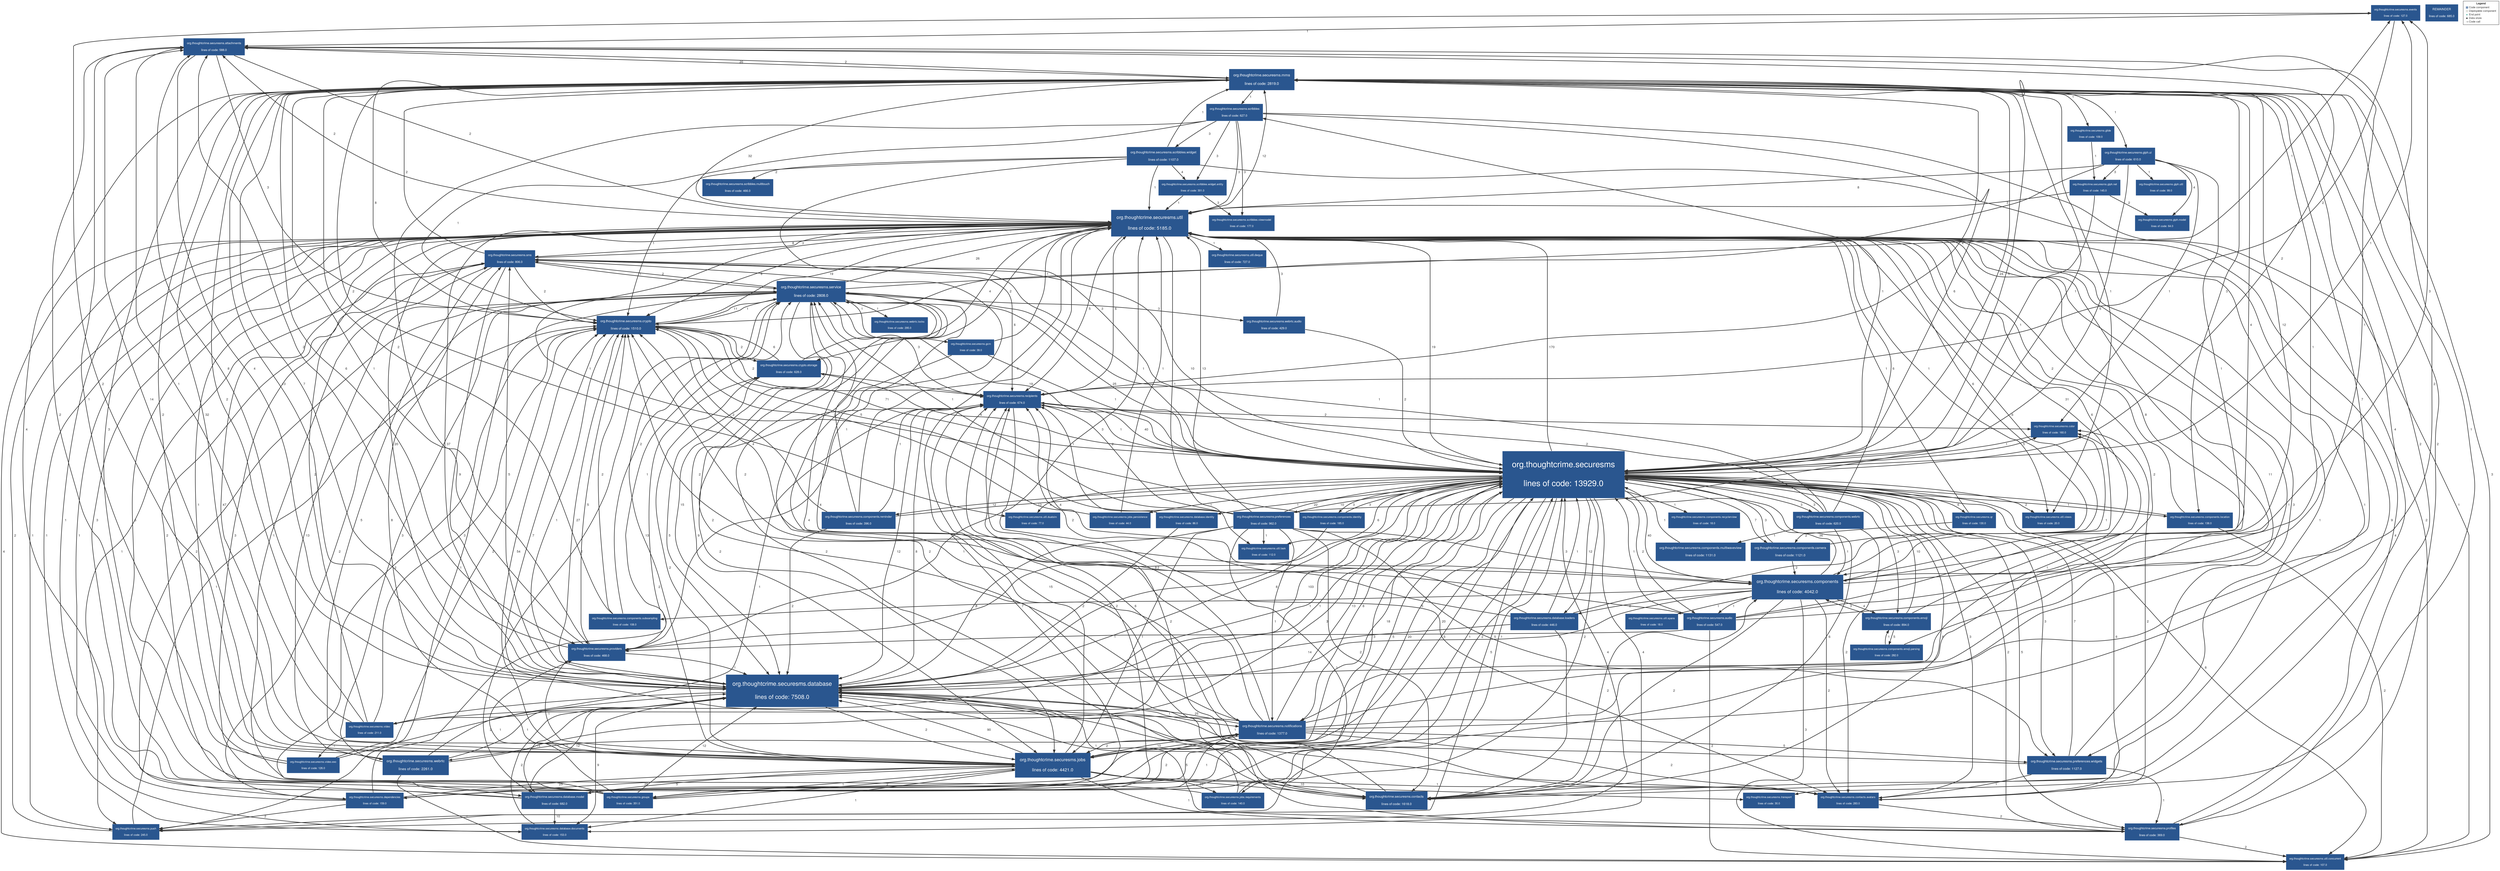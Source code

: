 digraph "Graph" {
compound=true
rankdir=TD
"org.thoughtcrime.securesms.events" [ shape="box" style="filled" fillcolor="#2A568F" penwidth="1" color="#FFFFFF" fontname="Helvetica Neue" fontcolor="#FFFFFF" fontsize="10" margin="0.16" label="org.thoughtcrime.securesms.events

lines of code: 127.0" ]
"org.thoughtcrime.securesms.components.webrtc" [ shape="box" style="filled" fillcolor="#2A568F" penwidth="1" color="#FFFFFF" fontname="Helvetica Neue" fontcolor="#FFFFFF" fontsize="11" margin="0.176" label="org.thoughtcrime.securesms.components.webrtc

lines of code: 620.0" ]
"org.thoughtcrime.securesms.color" [ shape="box" style="filled" fillcolor="#2A568F" penwidth="1" color="#FFFFFF" fontname="Helvetica Neue" fontcolor="#FFFFFF" fontsize="10" margin="0.16" label="org.thoughtcrime.securesms.color

lines of code: 160.0" ]
"org.thoughtcrime.securesms.components.emoji" [ shape="box" style="filled" fillcolor="#2A568F" penwidth="1" color="#FFFFFF" fontname="Helvetica Neue" fontcolor="#FFFFFF" fontsize="11" margin="0.176" label="org.thoughtcrime.securesms.components.emoji

lines of code: 894.0" ]
"org.thoughtcrime.securesms.giph.model" [ shape="box" style="filled" fillcolor="#2A568F" penwidth="1" color="#FFFFFF" fontname="Helvetica Neue" fontcolor="#FFFFFF" fontsize="10" margin="0.16" label="org.thoughtcrime.securesms.giph.model

lines of code: 64.0" ]
"org.thoughtcrime.securesms.scribbles.widget" [ shape="box" style="filled" fillcolor="#2A568F" penwidth="1" color="#FFFFFF" fontname="Helvetica Neue" fontcolor="#FFFFFF" fontsize="12" margin="0.192" label="org.thoughtcrime.securesms.scribbles.widget

lines of code: 1107.0" ]
"org.thoughtcrime.securesms.components.reminder" [ shape="box" style="filled" fillcolor="#2A568F" penwidth="1" color="#FFFFFF" fontname="Helvetica Neue" fontcolor="#FFFFFF" fontsize="11" margin="0.176" label="org.thoughtcrime.securesms.components.reminder

lines of code: 396.0" ]
"org.thoughtcrime.securesms.util.dualsim" [ shape="box" style="filled" fillcolor="#2A568F" penwidth="1" color="#FFFFFF" fontname="Helvetica Neue" fontcolor="#FFFFFF" fontsize="10" margin="0.16" label="org.thoughtcrime.securesms.util.dualsim

lines of code: 77.0" ]
"org.thoughtcrime.securesms.gcm" [ shape="box" style="filled" fillcolor="#2A568F" penwidth="1" color="#FFFFFF" fontname="Helvetica Neue" fontcolor="#FFFFFF" fontsize="10" margin="0.16" label="org.thoughtcrime.securesms.gcm

lines of code: 39.0" ]
"org.thoughtcrime.securesms.components.recyclerview" [ shape="box" style="filled" fillcolor="#2A568F" penwidth="1" color="#FFFFFF" fontname="Helvetica Neue" fontcolor="#FFFFFF" fontsize="10" margin="0.16" label="org.thoughtcrime.securesms.components.recyclerview

lines of code: 18.0" ]
"org.thoughtcrime.securesms.mms" [ shape="box" style="filled" fillcolor="#2A568F" penwidth="1" color="#FFFFFF" fontname="Helvetica Neue" fontcolor="#FFFFFF" fontsize="14" margin="0.224" label="org.thoughtcrime.securesms.mms

lines of code: 2819.0" ]
"org.thoughtcrime.securesms.scribbles" [ shape="box" style="filled" fillcolor="#2A568F" penwidth="1" color="#FFFFFF" fontname="Helvetica Neue" fontcolor="#FFFFFF" fontsize="11" margin="0.176" label="org.thoughtcrime.securesms.scribbles

lines of code: 627.0" ]
"org.thoughtcrime.securesms.providers" [ shape="box" style="filled" fillcolor="#2A568F" penwidth="1" color="#FFFFFF" fontname="Helvetica Neue" fontcolor="#FFFFFF" fontsize="11" margin="0.176" label="org.thoughtcrime.securesms.providers

lines of code: 468.0" ]
"org.thoughtcrime.securesms.webrtc.locks" [ shape="box" style="filled" fillcolor="#2A568F" penwidth="1" color="#FFFFFF" fontname="Helvetica Neue" fontcolor="#FFFFFF" fontsize="10" margin="0.16" label="org.thoughtcrime.securesms.webrtc.locks

lines of code: 295.0" ]
"org.thoughtcrime.securesms.database.model" [ shape="box" style="filled" fillcolor="#2A568F" penwidth="1" color="#FFFFFF" fontname="Helvetica Neue" fontcolor="#FFFFFF" fontsize="11" margin="0.176" label="org.thoughtcrime.securesms.database.model

lines of code: 682.0" ]
"org.thoughtcrime.securesms" [ shape="box" style="filled" fillcolor="#2A568F" penwidth="1" color="#FFFFFF" fontname="Helvetica Neue" fontcolor="#FFFFFF" fontsize="30" margin="0.48" label="org.thoughtcrime.securesms

lines of code: 13929.0" ]
"org.thoughtcrime.securesms.dependencies" [ shape="box" style="filled" fillcolor="#2A568F" penwidth="1" color="#FFFFFF" fontname="Helvetica Neue" fontcolor="#FFFFFF" fontsize="10" margin="0.16" label="org.thoughtcrime.securesms.dependencies

lines of code: 159.0" ]
"org.thoughtcrime.securesms.push" [ shape="box" style="filled" fillcolor="#2A568F" penwidth="1" color="#FFFFFF" fontname="Helvetica Neue" fontcolor="#FFFFFF" fontsize="10" margin="0.16" label="org.thoughtcrime.securesms.push

lines of code: 245.0" ]
"org.thoughtcrime.securesms.notifications" [ shape="box" style="filled" fillcolor="#2A568F" penwidth="1" color="#FFFFFF" fontname="Helvetica Neue" fontcolor="#FFFFFF" fontsize="12" margin="0.192" label="org.thoughtcrime.securesms.notifications

lines of code: 1377.0" ]
"org.thoughtcrime.securesms.util.task" [ shape="box" style="filled" fillcolor="#2A568F" penwidth="1" color="#FFFFFF" fontname="Helvetica Neue" fontcolor="#FFFFFF" fontsize="10" margin="0.16" label="org.thoughtcrime.securesms.util.task

lines of code: 112.0" ]
"org.thoughtcrime.securesms.attachments" [ shape="box" style="filled" fillcolor="#2A568F" penwidth="1" color="#FFFFFF" fontname="Helvetica Neue" fontcolor="#FFFFFF" fontsize="11" margin="0.176" label="org.thoughtcrime.securesms.attachments

lines of code: 588.0" ]
"org.thoughtcrime.securesms.crypto.storage" [ shape="box" style="filled" fillcolor="#2A568F" penwidth="1" color="#FFFFFF" fontname="Helvetica Neue" fontcolor="#FFFFFF" fontsize="11" margin="0.176" label="org.thoughtcrime.securesms.crypto.storage

lines of code: 628.0" ]
"org.thoughtcrime.securesms.recipients" [ shape="box" style="filled" fillcolor="#2A568F" penwidth="1" color="#FFFFFF" fontname="Helvetica Neue" fontcolor="#FFFFFF" fontsize="11" margin="0.176" label="org.thoughtcrime.securesms.recipients

lines of code: 674.0" ]
"org.thoughtcrime.securesms.profiles" [ shape="box" style="filled" fillcolor="#2A568F" penwidth="1" color="#FFFFFF" fontname="Helvetica Neue" fontcolor="#FFFFFF" fontsize="11" margin="0.176" label="org.thoughtcrime.securesms.profiles

lines of code: 369.0" ]
"org.thoughtcrime.securesms.database" [ shape="box" style="filled" fillcolor="#2A568F" penwidth="1" color="#FFFFFF" fontname="Helvetica Neue" fontcolor="#FFFFFF" fontsize="21" margin="0.336" label="org.thoughtcrime.securesms.database

lines of code: 7508.0" ]
"org.thoughtcrime.securesms.giph.ui" [ shape="box" style="filled" fillcolor="#2A568F" penwidth="1" color="#FFFFFF" fontname="Helvetica Neue" fontcolor="#FFFFFF" fontsize="11" margin="0.176" label="org.thoughtcrime.securesms.giph.ui

lines of code: 610.0" ]
"org.thoughtcrime.securesms.jobs.persistence" [ shape="box" style="filled" fillcolor="#2A568F" penwidth="1" color="#FFFFFF" fontname="Helvetica Neue" fontcolor="#FFFFFF" fontsize="10" margin="0.16" label="org.thoughtcrime.securesms.jobs.persistence

lines of code: 44.0" ]
"org.thoughtcrime.securesms.util.deque" [ shape="box" style="filled" fillcolor="#2A568F" penwidth="1" color="#FFFFFF" fontname="Helvetica Neue" fontcolor="#FFFFFF" fontsize="11" margin="0.176" label="org.thoughtcrime.securesms.util.deque

lines of code: 727.0" ]
"org.thoughtcrime.securesms.database.loaders" [ shape="box" style="filled" fillcolor="#2A568F" penwidth="1" color="#FFFFFF" fontname="Helvetica Neue" fontcolor="#FFFFFF" fontsize="11" margin="0.176" label="org.thoughtcrime.securesms.database.loaders

lines of code: 446.0" ]
"org.thoughtcrime.securesms.jobs" [ shape="box" style="filled" fillcolor="#2A568F" penwidth="1" color="#FFFFFF" fontname="Helvetica Neue" fontcolor="#FFFFFF" fontsize="16" margin="0.256" label="org.thoughtcrime.securesms.jobs

lines of code: 4421.0" ]
"org.thoughtcrime.securesms.contacts.avatars" [ shape="box" style="filled" fillcolor="#2A568F" penwidth="1" color="#FFFFFF" fontname="Helvetica Neue" fontcolor="#FFFFFF" fontsize="10" margin="0.16" label="org.thoughtcrime.securesms.contacts.avatars

lines of code: 283.0" ]
"org.thoughtcrime.securesms.giph.util" [ shape="box" style="filled" fillcolor="#2A568F" penwidth="1" color="#FFFFFF" fontname="Helvetica Neue" fontcolor="#FFFFFF" fontsize="10" margin="0.16" label="org.thoughtcrime.securesms.giph.util

lines of code: 99.0" ]
"org.thoughtcrime.securesms.groups" [ shape="box" style="filled" fillcolor="#2A568F" penwidth="1" color="#FFFFFF" fontname="Helvetica Neue" fontcolor="#FFFFFF" fontsize="10" margin="0.16" label="org.thoughtcrime.securesms.groups

lines of code: 351.0" ]
"org.thoughtcrime.securesms.database.documents" [ shape="box" style="filled" fillcolor="#2A568F" penwidth="1" color="#FFFFFF" fontname="Helvetica Neue" fontcolor="#FFFFFF" fontsize="10" margin="0.16" label="org.thoughtcrime.securesms.database.documents

lines of code: 153.0" ]
"org.thoughtcrime.securesms.contacts" [ shape="box" style="filled" fillcolor="#2A568F" penwidth="1" color="#FFFFFF" fontname="Helvetica Neue" fontcolor="#FFFFFF" fontsize="12" margin="0.192" label="org.thoughtcrime.securesms.contacts

lines of code: 1618.0" ]
"org.thoughtcrime.securesms.scribbles.widget.entity" [ shape="box" style="filled" fillcolor="#2A568F" penwidth="1" color="#FFFFFF" fontname="Helvetica Neue" fontcolor="#FFFFFF" fontsize="10" margin="0.16" label="org.thoughtcrime.securesms.scribbles.widget.entity

lines of code: 301.0" ]
"org.thoughtcrime.securesms.webrtc.audio" [ shape="box" style="filled" fillcolor="#2A568F" penwidth="1" color="#FFFFFF" fontname="Helvetica Neue" fontcolor="#FFFFFF" fontsize="11" margin="0.176" label="org.thoughtcrime.securesms.webrtc.audio

lines of code: 429.0" ]
"org.thoughtcrime.securesms.audio" [ shape="box" style="filled" fillcolor="#2A568F" penwidth="1" color="#FFFFFF" fontname="Helvetica Neue" fontcolor="#FFFFFF" fontsize="11" margin="0.176" label="org.thoughtcrime.securesms.audio

lines of code: 547.0" ]
"org.thoughtcrime.securesms.webrtc" [ shape="box" style="filled" fillcolor="#2A568F" penwidth="1" color="#FFFFFF" fontname="Helvetica Neue" fontcolor="#FFFFFF" fontsize="13" margin="0.20800000000000002" label="org.thoughtcrime.securesms.webrtc

lines of code: 2261.0" ]
"org.thoughtcrime.securesms.preferences.widgets" [ shape="box" style="filled" fillcolor="#2A568F" penwidth="1" color="#FFFFFF" fontname="Helvetica Neue" fontcolor="#FFFFFF" fontsize="12" margin="0.192" label="org.thoughtcrime.securesms.preferences.widgets

lines of code: 1127.0" ]
"org.thoughtcrime.securesms.components.subsampling" [ shape="box" style="filled" fillcolor="#2A568F" penwidth="1" color="#FFFFFF" fontname="Helvetica Neue" fontcolor="#FFFFFF" fontsize="10" margin="0.16" label="org.thoughtcrime.securesms.components.subsampling

lines of code: 108.0" ]
"org.thoughtcrime.securesms.util.spans" [ shape="box" style="filled" fillcolor="#2A568F" penwidth="1" color="#FFFFFF" fontname="Helvetica Neue" fontcolor="#FFFFFF" fontsize="10" margin="0.16" label="org.thoughtcrime.securesms.util.spans

lines of code: 18.0" ]
"org.thoughtcrime.securesms.components.emoji.parsing" [ shape="box" style="filled" fillcolor="#2A568F" penwidth="1" color="#FFFFFF" fontname="Helvetica Neue" fontcolor="#FFFFFF" fontsize="10" margin="0.16" label="org.thoughtcrime.securesms.components.emoji.parsing

lines of code: 282.0" ]
"org.thoughtcrime.securesms.video.exo" [ shape="box" style="filled" fillcolor="#2A568F" penwidth="1" color="#FFFFFF" fontname="Helvetica Neue" fontcolor="#FFFFFF" fontsize="10" margin="0.16" label="org.thoughtcrime.securesms.video.exo

lines of code: 126.0" ]
"org.thoughtcrime.securesms.jobs.requirements" [ shape="box" style="filled" fillcolor="#2A568F" penwidth="1" color="#FFFFFF" fontname="Helvetica Neue" fontcolor="#FFFFFF" fontsize="10" margin="0.16" label="org.thoughtcrime.securesms.jobs.requirements

lines of code: 140.0" ]
"org.thoughtcrime.securesms.components.multiwaveview" [ shape="box" style="filled" fillcolor="#2A568F" penwidth="1" color="#FFFFFF" fontname="Helvetica Neue" fontcolor="#FFFFFF" fontsize="12" margin="0.192" label="org.thoughtcrime.securesms.components.multiwaveview

lines of code: 1131.0" ]
"org.thoughtcrime.securesms.crypto" [ shape="box" style="filled" fillcolor="#2A568F" penwidth="1" color="#FFFFFF" fontname="Helvetica Neue" fontcolor="#FFFFFF" fontsize="12" margin="0.192" label="org.thoughtcrime.securesms.crypto

lines of code: 1510.0" ]
"org.thoughtcrime.securesms.qr" [ shape="box" style="filled" fillcolor="#2A568F" penwidth="1" color="#FFFFFF" fontname="Helvetica Neue" fontcolor="#FFFFFF" fontsize="10" margin="0.16" label="org.thoughtcrime.securesms.qr

lines of code: 130.0" ]
"org.thoughtcrime.securesms.components.camera" [ shape="box" style="filled" fillcolor="#2A568F" penwidth="1" color="#FFFFFF" fontname="Helvetica Neue" fontcolor="#FFFFFF" fontsize="12" margin="0.192" label="org.thoughtcrime.securesms.components.camera

lines of code: 1121.0" ]
"org.thoughtcrime.securesms.database.identity" [ shape="box" style="filled" fillcolor="#2A568F" penwidth="1" color="#FFFFFF" fontname="Helvetica Neue" fontcolor="#FFFFFF" fontsize="10" margin="0.16" label="org.thoughtcrime.securesms.database.identity

lines of code: 86.0" ]
"org.thoughtcrime.securesms.service" [ shape="box" style="filled" fillcolor="#2A568F" penwidth="1" color="#FFFFFF" fontname="Helvetica Neue" fontcolor="#FFFFFF" fontsize="14" margin="0.224" label="org.thoughtcrime.securesms.service

lines of code: 2808.0" ]
"org.thoughtcrime.securesms.transport" [ shape="box" style="filled" fillcolor="#2A568F" penwidth="1" color="#FFFFFF" fontname="Helvetica Neue" fontcolor="#FFFFFF" fontsize="10" margin="0.16" label="org.thoughtcrime.securesms.transport

lines of code: 30.0" ]
"org.thoughtcrime.securesms.glide" [ shape="box" style="filled" fillcolor="#2A568F" penwidth="1" color="#FFFFFF" fontname="Helvetica Neue" fontcolor="#FFFFFF" fontsize="10" margin="0.16" label="org.thoughtcrime.securesms.glide

lines of code: 109.0" ]
"org.thoughtcrime.securesms.util.concurrent" [ shape="box" style="filled" fillcolor="#2A568F" penwidth="1" color="#FFFFFF" fontname="Helvetica Neue" fontcolor="#FFFFFF" fontsize="10" margin="0.16" label="org.thoughtcrime.securesms.util.concurrent

lines of code: 107.0" ]
"org.thoughtcrime.securesms.scribbles.multitouch" [ shape="box" style="filled" fillcolor="#2A568F" penwidth="1" color="#FFFFFF" fontname="Helvetica Neue" fontcolor="#FFFFFF" fontsize="11" margin="0.176" label="org.thoughtcrime.securesms.scribbles.multitouch

lines of code: 466.0" ]
"org.thoughtcrime.securesms.util" [ shape="box" style="filled" fillcolor="#2A568F" penwidth="1" color="#FFFFFF" fontname="Helvetica Neue" fontcolor="#FFFFFF" fontsize="17" margin="0.272" label="org.thoughtcrime.securesms.util

lines of code: 5185.0" ]
"org.thoughtcrime.securesms.giph.net" [ shape="box" style="filled" fillcolor="#2A568F" penwidth="1" color="#FFFFFF" fontname="Helvetica Neue" fontcolor="#FFFFFF" fontsize="10" margin="0.16" label="org.thoughtcrime.securesms.giph.net

lines of code: 145.0" ]
"org.thoughtcrime.securesms.util.views" [ shape="box" style="filled" fillcolor="#2A568F" penwidth="1" color="#FFFFFF" fontname="Helvetica Neue" fontcolor="#FFFFFF" fontsize="10" margin="0.16" label="org.thoughtcrime.securesms.util.views

lines of code: 20.0" ]
"org.thoughtcrime.securesms.components.identity" [ shape="box" style="filled" fillcolor="#2A568F" penwidth="1" color="#FFFFFF" fontname="Helvetica Neue" fontcolor="#FFFFFF" fontsize="10" margin="0.16" label="org.thoughtcrime.securesms.components.identity

lines of code: 185.0" ]
"org.thoughtcrime.securesms.components.location" [ shape="box" style="filled" fillcolor="#2A568F" penwidth="1" color="#FFFFFF" fontname="Helvetica Neue" fontcolor="#FFFFFF" fontsize="10" margin="0.16" label="org.thoughtcrime.securesms.components.location

lines of code: 138.0" ]
"REMAINDER" [ shape="box" style="filled" fillcolor="#2A568F" penwidth="1" color="#FFFFFF" fontname="Helvetica Neue" fontcolor="#FFFFFF" fontsize="11" margin="0.176" label="REMAINDER

lines of code: 685.0" ]
"org.thoughtcrime.securesms.scribbles.viewmodel" [ shape="box" style="filled" fillcolor="#2A568F" penwidth="1" color="#FFFFFF" fontname="Helvetica Neue" fontcolor="#FFFFFF" fontsize="10" margin="0.16" label="org.thoughtcrime.securesms.scribbles.viewmodel

lines of code: 177.0" ]
"org.thoughtcrime.securesms.preferences" [ shape="box" style="filled" fillcolor="#2A568F" penwidth="1" color="#FFFFFF" fontname="Helvetica Neue" fontcolor="#FFFFFF" fontsize="11" margin="0.176" label="org.thoughtcrime.securesms.preferences

lines of code: 962.0" ]
"org.thoughtcrime.securesms.video" [ shape="box" style="filled" fillcolor="#2A568F" penwidth="1" color="#FFFFFF" fontname="Helvetica Neue" fontcolor="#FFFFFF" fontsize="10" margin="0.16" label="org.thoughtcrime.securesms.video

lines of code: 211.0" ]
"org.thoughtcrime.securesms.sms" [ shape="box" style="filled" fillcolor="#2A568F" penwidth="1" color="#FFFFFF" fontname="Helvetica Neue" fontcolor="#FFFFFF" fontsize="11" margin="0.176" label="org.thoughtcrime.securesms.sms

lines of code: 806.0" ]
"org.thoughtcrime.securesms.components" [ shape="box" style="filled" fillcolor="#2A568F" penwidth="1" color="#FFFFFF" fontname="Helvetica Neue" fontcolor="#FFFFFF" fontsize="16" margin="0.256" label="org.thoughtcrime.securesms.components

lines of code: 4042.0" ]
"org.thoughtcrime.securesms.events" -> "org.thoughtcrime.securesms.attachments" [ penwidth="2" color="#323232" fontcolor="#323232" fontname="Helvetica Neue" fontsize="12" label="  1" ]
"org.thoughtcrime.securesms.events" -> "org.thoughtcrime.securesms.recipients" [ penwidth="2" color="#323232" fontcolor="#323232" fontname="Helvetica Neue" fontsize="12" label="  2" ]
"org.thoughtcrime.securesms.components.webrtc" -> "org.thoughtcrime.securesms" [ penwidth="2" color="#323232" fontcolor="#323232" fontname="Helvetica Neue" fontsize="12" label="  3" ]
"org.thoughtcrime.securesms.components.webrtc" -> "org.thoughtcrime.securesms.recipients" [ penwidth="2" color="#323232" fontcolor="#323232" fontname="Helvetica Neue" fontsize="12" label="  2" ]
"org.thoughtcrime.securesms.components.webrtc" -> "org.thoughtcrime.securesms.contacts.avatars" [ penwidth="2" color="#323232" fontcolor="#323232" fontname="Helvetica Neue" fontsize="12" label="  2" ]
"org.thoughtcrime.securesms.components.webrtc" -> "org.thoughtcrime.securesms.components.multiwaveview" [ penwidth="2" color="#323232" fontcolor="#323232" fontname="Helvetica Neue" fontsize="12" label="  1" ]
"org.thoughtcrime.securesms.components.webrtc" -> "org.thoughtcrime.securesms.service" [ penwidth="2" color="#323232" fontcolor="#323232" fontname="Helvetica Neue" fontsize="12" label="  1" ]
"org.thoughtcrime.securesms.components.webrtc" -> "org.thoughtcrime.securesms.util" [ penwidth="2" color="#323232" fontcolor="#323232" fontname="Helvetica Neue" fontsize="12" label="  6" ]
"org.thoughtcrime.securesms.components.webrtc" -> "org.thoughtcrime.securesms.components" [ penwidth="2" color="#323232" fontcolor="#323232" fontname="Helvetica Neue" fontsize="12" label="  1" ]
"org.thoughtcrime.securesms.color" -> "org.thoughtcrime.securesms" [ penwidth="2" color="#323232" fontcolor="#323232" fontname="Helvetica Neue" fontsize="12" label="  1" ]
"org.thoughtcrime.securesms.components.emoji" -> "org.thoughtcrime.securesms" [ penwidth="2" color="#323232" fontcolor="#323232" fontname="Helvetica Neue" fontsize="12" label="  10" ]
"org.thoughtcrime.securesms.components.emoji" -> "org.thoughtcrime.securesms.components.emoji.parsing" [ penwidth="2" color="#323232" fontcolor="#323232" fontname="Helvetica Neue" fontsize="12" label="  5" ]
"org.thoughtcrime.securesms.components.emoji" -> "org.thoughtcrime.securesms.util" [ penwidth="2" color="#323232" fontcolor="#323232" fontname="Helvetica Neue" fontsize="12" label="  8" ]
"org.thoughtcrime.securesms.components.emoji" -> "org.thoughtcrime.securesms.components" [ penwidth="2" color="#323232" fontcolor="#323232" fontname="Helvetica Neue" fontsize="12" label="  3" ]
"org.thoughtcrime.securesms.scribbles.widget" -> "org.thoughtcrime.securesms.mms" [ penwidth="2" color="#323232" fontcolor="#323232" fontname="Helvetica Neue" fontsize="12" label="  1" ]
"org.thoughtcrime.securesms.scribbles.widget" -> "org.thoughtcrime.securesms" [ penwidth="2" color="#323232" fontcolor="#323232" fontname="Helvetica Neue" fontsize="12" label="  3" ]
"org.thoughtcrime.securesms.scribbles.widget" -> "org.thoughtcrime.securesms.scribbles.widget.entity" [ penwidth="2" color="#323232" fontcolor="#323232" fontname="Helvetica Neue" fontsize="12" label="  4" ]
"org.thoughtcrime.securesms.scribbles.widget" -> "org.thoughtcrime.securesms.crypto" [ penwidth="2" color="#323232" fontcolor="#323232" fontname="Helvetica Neue" fontsize="12" label="  1" ]
"org.thoughtcrime.securesms.scribbles.widget" -> "org.thoughtcrime.securesms.util.concurrent" [ penwidth="2" color="#323232" fontcolor="#323232" fontname="Helvetica Neue" fontsize="12" label="  2" ]
"org.thoughtcrime.securesms.scribbles.widget" -> "org.thoughtcrime.securesms.scribbles.multitouch" [ penwidth="2" color="#323232" fontcolor="#323232" fontname="Helvetica Neue" fontsize="12" label="  2" ]
"org.thoughtcrime.securesms.scribbles.widget" -> "org.thoughtcrime.securesms.util" [ penwidth="2" color="#323232" fontcolor="#323232" fontname="Helvetica Neue" fontsize="12" label="  1" ]
"org.thoughtcrime.securesms.components.reminder" -> "org.thoughtcrime.securesms" [ penwidth="2" color="#323232" fontcolor="#323232" fontname="Helvetica Neue" fontsize="12" label="  13" ]
"org.thoughtcrime.securesms.components.reminder" -> "org.thoughtcrime.securesms.recipients" [ penwidth="2" color="#323232" fontcolor="#323232" fontname="Helvetica Neue" fontsize="12" label="  1" ]
"org.thoughtcrime.securesms.components.reminder" -> "org.thoughtcrime.securesms.database" [ penwidth="2" color="#323232" fontcolor="#323232" fontname="Helvetica Neue" fontsize="12" label="  2" ]
"org.thoughtcrime.securesms.components.reminder" -> "org.thoughtcrime.securesms.crypto" [ penwidth="2" color="#323232" fontcolor="#323232" fontname="Helvetica Neue" fontsize="12" label="  2" ]
"org.thoughtcrime.securesms.components.reminder" -> "org.thoughtcrime.securesms.service" [ penwidth="2" color="#323232" fontcolor="#323232" fontname="Helvetica Neue" fontsize="12" label="  1" ]
"org.thoughtcrime.securesms.components.reminder" -> "org.thoughtcrime.securesms.util" [ penwidth="2" color="#323232" fontcolor="#323232" fontname="Helvetica Neue" fontsize="12" label="  8" ]
"org.thoughtcrime.securesms.gcm" -> "org.thoughtcrime.securesms" [ penwidth="2" color="#323232" fontcolor="#323232" fontname="Helvetica Neue" fontsize="12" label="  1" ]
"org.thoughtcrime.securesms.gcm" -> "org.thoughtcrime.securesms.jobs" [ penwidth="2" color="#323232" fontcolor="#323232" fontname="Helvetica Neue" fontsize="12" label="  2" ]
"org.thoughtcrime.securesms.gcm" -> "org.thoughtcrime.securesms.util" [ penwidth="2" color="#323232" fontcolor="#323232" fontname="Helvetica Neue" fontsize="12" label="  1" ]
"org.thoughtcrime.securesms.mms" -> "org.thoughtcrime.securesms.util.dualsim" [ penwidth="2" color="#323232" fontcolor="#323232" fontname="Helvetica Neue" fontsize="12" label="  2" ]
"org.thoughtcrime.securesms.mms" -> "org.thoughtcrime.securesms.scribbles" [ penwidth="2" color="#323232" fontcolor="#323232" fontname="Helvetica Neue" fontsize="12" label="  1" ]
"org.thoughtcrime.securesms.mms" -> "org.thoughtcrime.securesms.providers" [ penwidth="2" color="#323232" fontcolor="#323232" fontname="Helvetica Neue" fontsize="12" label="  6" ]
"org.thoughtcrime.securesms.mms" -> "org.thoughtcrime.securesms" [ penwidth="2" color="#323232" fontcolor="#323232" fontname="Helvetica Neue" fontsize="12" label="  5" ]
"org.thoughtcrime.securesms.mms" -> "org.thoughtcrime.securesms.attachments" [ penwidth="2" color="#323232" fontcolor="#323232" fontname="Helvetica Neue" fontsize="12" label="  20" ]
"org.thoughtcrime.securesms.mms" -> "org.thoughtcrime.securesms.recipients" [ penwidth="2" color="#323232" fontcolor="#323232" fontname="Helvetica Neue" fontsize="12" label="  4" ]
"org.thoughtcrime.securesms.mms" -> "org.thoughtcrime.securesms.profiles" [ penwidth="2" color="#323232" fontcolor="#323232" fontname="Helvetica Neue" fontsize="12" label="  2" ]
"org.thoughtcrime.securesms.mms" -> "org.thoughtcrime.securesms.database" [ penwidth="2" color="#323232" fontcolor="#323232" fontname="Helvetica Neue" fontsize="12" label="  7" ]
"org.thoughtcrime.securesms.mms" -> "org.thoughtcrime.securesms.giph.ui" [ penwidth="2" color="#323232" fontcolor="#323232" fontname="Helvetica Neue" fontsize="12" label="  1" ]
"org.thoughtcrime.securesms.mms" -> "org.thoughtcrime.securesms.crypto" [ penwidth="2" color="#323232" fontcolor="#323232" fontname="Helvetica Neue" fontsize="12" label="  8" ]
"org.thoughtcrime.securesms.mms" -> "org.thoughtcrime.securesms.transport" [ penwidth="2" color="#323232" fontcolor="#323232" fontname="Helvetica Neue" fontsize="12" label="  4" ]
"org.thoughtcrime.securesms.mms" -> "org.thoughtcrime.securesms.glide" [ penwidth="2" color="#323232" fontcolor="#323232" fontname="Helvetica Neue" fontsize="12" label="  1" ]
"org.thoughtcrime.securesms.mms" -> "org.thoughtcrime.securesms.util.concurrent" [ penwidth="2" color="#323232" fontcolor="#323232" fontname="Helvetica Neue" fontsize="12" label="  3" ]
"org.thoughtcrime.securesms.mms" -> "org.thoughtcrime.securesms.util" [ penwidth="2" color="#323232" fontcolor="#323232" fontname="Helvetica Neue" fontsize="12" label="  32" ]
"org.thoughtcrime.securesms.mms" -> "org.thoughtcrime.securesms.util.views" [ penwidth="2" color="#323232" fontcolor="#323232" fontname="Helvetica Neue" fontsize="12" label="  1" ]
"org.thoughtcrime.securesms.mms" -> "org.thoughtcrime.securesms.components.location" [ penwidth="2" color="#323232" fontcolor="#323232" fontname="Helvetica Neue" fontsize="12" label="  3" ]
"org.thoughtcrime.securesms.mms" -> "org.thoughtcrime.securesms.components" [ penwidth="2" color="#323232" fontcolor="#323232" fontname="Helvetica Neue" fontsize="12" label="  4" ]
"org.thoughtcrime.securesms.scribbles" -> "org.thoughtcrime.securesms.scribbles.widget" [ penwidth="2" color="#323232" fontcolor="#323232" fontname="Helvetica Neue" fontsize="12" label="  3" ]
"org.thoughtcrime.securesms.scribbles" -> "org.thoughtcrime.securesms.providers" [ penwidth="2" color="#323232" fontcolor="#323232" fontname="Helvetica Neue" fontsize="12" label="  1" ]
"org.thoughtcrime.securesms.scribbles" -> "org.thoughtcrime.securesms" [ penwidth="2" color="#323232" fontcolor="#323232" fontname="Helvetica Neue" fontsize="12" label="  6" ]
"org.thoughtcrime.securesms.scribbles" -> "org.thoughtcrime.securesms.scribbles.widget.entity" [ penwidth="2" color="#323232" fontcolor="#323232" fontname="Helvetica Neue" fontsize="12" label="  3" ]
"org.thoughtcrime.securesms.scribbles" -> "org.thoughtcrime.securesms.crypto" [ penwidth="2" color="#323232" fontcolor="#323232" fontname="Helvetica Neue" fontsize="12" label="  1" ]
"org.thoughtcrime.securesms.scribbles" -> "org.thoughtcrime.securesms.util.concurrent" [ penwidth="2" color="#323232" fontcolor="#323232" fontname="Helvetica Neue" fontsize="12" label="  1" ]
"org.thoughtcrime.securesms.scribbles" -> "org.thoughtcrime.securesms.util" [ penwidth="2" color="#323232" fontcolor="#323232" fontname="Helvetica Neue" fontsize="12" label="  3" ]
"org.thoughtcrime.securesms.scribbles" -> "org.thoughtcrime.securesms.scribbles.viewmodel" [ penwidth="2" color="#323232" fontcolor="#323232" fontname="Helvetica Neue" fontsize="12" label="  3" ]
"org.thoughtcrime.securesms.providers" -> "org.thoughtcrime.securesms.mms" [ penwidth="2" color="#323232" fontcolor="#323232" fontname="Helvetica Neue" fontsize="12" label="  1" ]
"org.thoughtcrime.securesms.providers" -> "org.thoughtcrime.securesms.attachments" [ penwidth="2" color="#323232" fontcolor="#323232" fontname="Helvetica Neue" fontsize="12" label="  2" ]
"org.thoughtcrime.securesms.providers" -> "org.thoughtcrime.securesms.database" [ penwidth="2" color="#323232" fontcolor="#323232" fontname="Helvetica Neue" fontsize="12" label="  1" ]
"org.thoughtcrime.securesms.providers" -> "org.thoughtcrime.securesms.crypto" [ penwidth="2" color="#323232" fontcolor="#323232" fontname="Helvetica Neue" fontsize="12" label="  5" ]
"org.thoughtcrime.securesms.providers" -> "org.thoughtcrime.securesms.service" [ penwidth="2" color="#323232" fontcolor="#323232" fontname="Helvetica Neue" fontsize="12" label="  1" ]
"org.thoughtcrime.securesms.providers" -> "org.thoughtcrime.securesms.util" [ penwidth="2" color="#323232" fontcolor="#323232" fontname="Helvetica Neue" fontsize="12" label="  3" ]
"org.thoughtcrime.securesms.database.model" -> "org.thoughtcrime.securesms.mms" [ penwidth="2" color="#323232" fontcolor="#323232" fontname="Helvetica Neue" fontsize="12" label="  4" ]
"org.thoughtcrime.securesms.database.model" -> "org.thoughtcrime.securesms" [ penwidth="2" color="#323232" fontcolor="#323232" fontname="Helvetica Neue" fontsize="12" label="  5" ]
"org.thoughtcrime.securesms.database.model" -> "org.thoughtcrime.securesms.recipients" [ penwidth="2" color="#323232" fontcolor="#323232" fontname="Helvetica Neue" fontsize="12" label="  7" ]
"org.thoughtcrime.securesms.database.model" -> "org.thoughtcrime.securesms.database" [ penwidth="2" color="#323232" fontcolor="#323232" fontname="Helvetica Neue" fontsize="12" label="  12" ]
"org.thoughtcrime.securesms.database.model" -> "org.thoughtcrime.securesms.database.documents" [ penwidth="2" color="#323232" fontcolor="#323232" fontname="Helvetica Neue" fontsize="12" label="  10" ]
"org.thoughtcrime.securesms.database.model" -> "org.thoughtcrime.securesms.util" [ penwidth="2" color="#323232" fontcolor="#323232" fontname="Helvetica Neue" fontsize="12" label="  3" ]
"org.thoughtcrime.securesms" -> "org.thoughtcrime.securesms.events" [ penwidth="2" color="#323232" fontcolor="#323232" fontname="Helvetica Neue" fontsize="12" label="  1" ]
"org.thoughtcrime.securesms" -> "org.thoughtcrime.securesms.components.webrtc" [ penwidth="2" color="#323232" fontcolor="#323232" fontname="Helvetica Neue" fontsize="12" label="  3" ]
"org.thoughtcrime.securesms" -> "org.thoughtcrime.securesms.color" [ penwidth="2" color="#323232" fontcolor="#323232" fontname="Helvetica Neue" fontsize="12" label="  5" ]
"org.thoughtcrime.securesms" -> "org.thoughtcrime.securesms.components.emoji" [ penwidth="2" color="#323232" fontcolor="#323232" fontname="Helvetica Neue" fontsize="12" label="  3" ]
"org.thoughtcrime.securesms" -> "org.thoughtcrime.securesms.components.reminder" [ penwidth="2" color="#323232" fontcolor="#323232" fontname="Helvetica Neue" fontsize="12" label="  12" ]
"org.thoughtcrime.securesms" -> "org.thoughtcrime.securesms.util.dualsim" [ penwidth="2" color="#323232" fontcolor="#323232" fontname="Helvetica Neue" fontsize="12" label="  4" ]
"org.thoughtcrime.securesms" -> "org.thoughtcrime.securesms.components.recyclerview" [ penwidth="2" color="#323232" fontcolor="#323232" fontname="Helvetica Neue" fontsize="12" label="  1" ]
"org.thoughtcrime.securesms" -> "org.thoughtcrime.securesms.mms" [ penwidth="2" color="#323232" fontcolor="#323232" fontname="Helvetica Neue" fontsize="12" label="  24" ]
"org.thoughtcrime.securesms" -> "org.thoughtcrime.securesms.scribbles" [ penwidth="2" color="#323232" fontcolor="#323232" fontname="Helvetica Neue" fontsize="12" label="  1" ]
"org.thoughtcrime.securesms" -> "org.thoughtcrime.securesms.providers" [ penwidth="2" color="#323232" fontcolor="#323232" fontname="Helvetica Neue" fontsize="12" label="  2" ]
"org.thoughtcrime.securesms" -> "org.thoughtcrime.securesms.database.model" [ penwidth="2" color="#323232" fontcolor="#323232" fontname="Helvetica Neue" fontsize="12" label="  20" ]
"org.thoughtcrime.securesms" -> "org.thoughtcrime.securesms.dependencies" [ penwidth="2" color="#323232" fontcolor="#323232" fontname="Helvetica Neue" fontsize="12" label="  5" ]
"org.thoughtcrime.securesms" -> "org.thoughtcrime.securesms.push" [ penwidth="2" color="#323232" fontcolor="#323232" fontname="Helvetica Neue" fontsize="12" label="  5" ]
"org.thoughtcrime.securesms" -> "org.thoughtcrime.securesms.notifications" [ penwidth="2" color="#323232" fontcolor="#323232" fontname="Helvetica Neue" fontsize="12" label="  8" ]
"org.thoughtcrime.securesms" -> "org.thoughtcrime.securesms.util.task" [ penwidth="2" color="#323232" fontcolor="#323232" fontname="Helvetica Neue" fontsize="12" label="  6" ]
"org.thoughtcrime.securesms" -> "org.thoughtcrime.securesms.attachments" [ penwidth="2" color="#323232" fontcolor="#323232" fontname="Helvetica Neue" fontsize="12" label="  2" ]
"org.thoughtcrime.securesms" -> "org.thoughtcrime.securesms.crypto.storage" [ penwidth="2" color="#323232" fontcolor="#323232" fontname="Helvetica Neue" fontsize="12" label="  4" ]
"org.thoughtcrime.securesms" -> "org.thoughtcrime.securesms.recipients" [ penwidth="2" color="#323232" fontcolor="#323232" fontname="Helvetica Neue" fontsize="12" label="  40" ]
"org.thoughtcrime.securesms" -> "org.thoughtcrime.securesms.profiles" [ penwidth="2" color="#323232" fontcolor="#323232" fontname="Helvetica Neue" fontsize="12" label="  5" ]
"org.thoughtcrime.securesms" -> "org.thoughtcrime.securesms.database" [ penwidth="2" color="#323232" fontcolor="#323232" fontname="Helvetica Neue" fontsize="12" label="  103" ]
"org.thoughtcrime.securesms" -> "org.thoughtcrime.securesms.jobs.persistence" [ penwidth="2" color="#323232" fontcolor="#323232" fontname="Helvetica Neue" fontsize="12" label="  1" ]
"org.thoughtcrime.securesms" -> "org.thoughtcrime.securesms.database.loaders" [ penwidth="2" color="#323232" fontcolor="#323232" fontname="Helvetica Neue" fontsize="12" label="  12" ]
"org.thoughtcrime.securesms" -> "org.thoughtcrime.securesms.jobs" [ penwidth="2" color="#323232" fontcolor="#323232" fontname="Helvetica Neue" fontsize="12" label="  20" ]
"org.thoughtcrime.securesms" -> "org.thoughtcrime.securesms.contacts.avatars" [ penwidth="2" color="#323232" fontcolor="#323232" fontname="Helvetica Neue" fontsize="12" label="  6" ]
"org.thoughtcrime.securesms" -> "org.thoughtcrime.securesms.groups" [ penwidth="2" color="#323232" fontcolor="#323232" fontname="Helvetica Neue" fontsize="12" label="  2" ]
"org.thoughtcrime.securesms" -> "org.thoughtcrime.securesms.database.documents" [ penwidth="2" color="#323232" fontcolor="#323232" fontname="Helvetica Neue" fontsize="12" label="  4" ]
"org.thoughtcrime.securesms" -> "org.thoughtcrime.securesms.contacts" [ penwidth="2" color="#323232" fontcolor="#323232" fontname="Helvetica Neue" fontsize="12" label="  6" ]
"org.thoughtcrime.securesms" -> "org.thoughtcrime.securesms.audio" [ penwidth="2" color="#323232" fontcolor="#323232" fontname="Helvetica Neue" fontsize="12" label="  2" ]
"org.thoughtcrime.securesms" -> "org.thoughtcrime.securesms.preferences.widgets" [ penwidth="2" color="#323232" fontcolor="#323232" fontname="Helvetica Neue" fontsize="12" label="  3" ]
"org.thoughtcrime.securesms" -> "org.thoughtcrime.securesms.jobs.requirements" [ penwidth="2" color="#323232" fontcolor="#323232" fontname="Helvetica Neue" fontsize="12" label="  2" ]
"org.thoughtcrime.securesms" -> "org.thoughtcrime.securesms.crypto" [ penwidth="2" color="#323232" fontcolor="#323232" fontname="Helvetica Neue" fontsize="12" label="  71" ]
"org.thoughtcrime.securesms" -> "org.thoughtcrime.securesms.qr" [ penwidth="2" color="#323232" fontcolor="#323232" fontname="Helvetica Neue" fontsize="12" label="  6" ]
"org.thoughtcrime.securesms" -> "org.thoughtcrime.securesms.components.camera" [ penwidth="2" color="#323232" fontcolor="#323232" fontname="Helvetica Neue" fontsize="12" label="  7" ]
"org.thoughtcrime.securesms" -> "org.thoughtcrime.securesms.database.identity" [ penwidth="2" color="#323232" fontcolor="#323232" fontname="Helvetica Neue" fontsize="12" label="  1" ]
"org.thoughtcrime.securesms" -> "org.thoughtcrime.securesms.service" [ penwidth="2" color="#323232" fontcolor="#323232" fontname="Helvetica Neue" fontsize="12" label="  19" ]
"org.thoughtcrime.securesms" -> "org.thoughtcrime.securesms.util.concurrent" [ penwidth="2" color="#323232" fontcolor="#323232" fontname="Helvetica Neue" fontsize="12" label="  8" ]
"org.thoughtcrime.securesms" -> "org.thoughtcrime.securesms.util" [ penwidth="2" color="#323232" fontcolor="#323232" fontname="Helvetica Neue" fontsize="12" label="  170" ]
"org.thoughtcrime.securesms" -> "org.thoughtcrime.securesms.util.views" [ penwidth="2" color="#323232" fontcolor="#323232" fontname="Helvetica Neue" fontsize="12" label="  2" ]
"org.thoughtcrime.securesms" -> "org.thoughtcrime.securesms.components.identity" [ penwidth="2" color="#323232" fontcolor="#323232" fontname="Helvetica Neue" fontsize="12" label="  3" ]
"org.thoughtcrime.securesms" -> "org.thoughtcrime.securesms.components.location" [ penwidth="2" color="#323232" fontcolor="#323232" fontname="Helvetica Neue" fontsize="12" label="  1" ]
"org.thoughtcrime.securesms" -> "org.thoughtcrime.securesms.preferences" [ penwidth="2" color="#323232" fontcolor="#323232" fontname="Helvetica Neue" fontsize="12" label="  10" ]
"org.thoughtcrime.securesms" -> "org.thoughtcrime.securesms.video" [ penwidth="2" color="#323232" fontcolor="#323232" fontname="Helvetica Neue" fontsize="12" label="  1" ]
"org.thoughtcrime.securesms" -> "org.thoughtcrime.securesms.sms" [ penwidth="2" color="#323232" fontcolor="#323232" fontname="Helvetica Neue" fontsize="12" label="  10" ]
"org.thoughtcrime.securesms" -> "org.thoughtcrime.securesms.components" [ penwidth="2" color="#323232" fontcolor="#323232" fontname="Helvetica Neue" fontsize="12" label="  40" ]
"org.thoughtcrime.securesms.dependencies" -> "org.thoughtcrime.securesms" [ penwidth="2" color="#323232" fontcolor="#323232" fontname="Helvetica Neue" fontsize="12" label="  3" ]
"org.thoughtcrime.securesms.dependencies" -> "org.thoughtcrime.securesms.push" [ penwidth="2" color="#323232" fontcolor="#323232" fontname="Helvetica Neue" fontsize="12" label="  2" ]
"org.thoughtcrime.securesms.dependencies" -> "org.thoughtcrime.securesms.crypto.storage" [ penwidth="2" color="#323232" fontcolor="#323232" fontname="Helvetica Neue" fontsize="12" label="  2" ]
"org.thoughtcrime.securesms.dependencies" -> "org.thoughtcrime.securesms.jobs" [ penwidth="2" color="#323232" fontcolor="#323232" fontname="Helvetica Neue" fontsize="12" label="  25" ]
"org.thoughtcrime.securesms.dependencies" -> "org.thoughtcrime.securesms.service" [ penwidth="2" color="#323232" fontcolor="#323232" fontname="Helvetica Neue" fontsize="12" label="  2" ]
"org.thoughtcrime.securesms.dependencies" -> "org.thoughtcrime.securesms.util" [ penwidth="2" color="#323232" fontcolor="#323232" fontname="Helvetica Neue" fontsize="12" label="  1" ]
"org.thoughtcrime.securesms.push" -> "org.thoughtcrime.securesms" [ penwidth="2" color="#323232" fontcolor="#323232" fontname="Helvetica Neue" fontsize="12" label="  4" ]
"org.thoughtcrime.securesms.push" -> "org.thoughtcrime.securesms.crypto" [ penwidth="2" color="#323232" fontcolor="#323232" fontname="Helvetica Neue" fontsize="12" label="  1" ]
"org.thoughtcrime.securesms.push" -> "org.thoughtcrime.securesms.util" [ penwidth="2" color="#323232" fontcolor="#323232" fontname="Helvetica Neue" fontsize="12" label="  2" ]
"org.thoughtcrime.securesms.notifications" -> "org.thoughtcrime.securesms.mms" [ penwidth="2" color="#323232" fontcolor="#323232" fontname="Helvetica Neue" fontsize="12" label="  7" ]
"org.thoughtcrime.securesms.notifications" -> "org.thoughtcrime.securesms.database.model" [ penwidth="2" color="#323232" fontcolor="#323232" fontname="Helvetica Neue" fontsize="12" label="  2" ]
"org.thoughtcrime.securesms.notifications" -> "org.thoughtcrime.securesms" [ penwidth="2" color="#323232" fontcolor="#323232" fontname="Helvetica Neue" fontsize="12" label="  13" ]
"org.thoughtcrime.securesms.notifications" -> "org.thoughtcrime.securesms.attachments" [ penwidth="2" color="#323232" fontcolor="#323232" fontname="Helvetica Neue" fontsize="12" label="  2" ]
"org.thoughtcrime.securesms.notifications" -> "org.thoughtcrime.securesms.recipients" [ penwidth="2" color="#323232" fontcolor="#323232" fontname="Helvetica Neue" fontsize="12" label="  8" ]
"org.thoughtcrime.securesms.notifications" -> "org.thoughtcrime.securesms.database" [ penwidth="2" color="#323232" fontcolor="#323232" fontname="Helvetica Neue" fontsize="12" label="  25" ]
"org.thoughtcrime.securesms.notifications" -> "org.thoughtcrime.securesms.jobs" [ penwidth="2" color="#323232" fontcolor="#323232" fontname="Helvetica Neue" fontsize="12" label="  2" ]
"org.thoughtcrime.securesms.notifications" -> "org.thoughtcrime.securesms.contacts.avatars" [ penwidth="2" color="#323232" fontcolor="#323232" fontname="Helvetica Neue" fontsize="12" label="  2" ]
"org.thoughtcrime.securesms.notifications" -> "org.thoughtcrime.securesms.webrtc" [ penwidth="2" color="#323232" fontcolor="#323232" fontname="Helvetica Neue" fontsize="12" label="  1" ]
"org.thoughtcrime.securesms.notifications" -> "org.thoughtcrime.securesms.preferences.widgets" [ penwidth="2" color="#323232" fontcolor="#323232" fontname="Helvetica Neue" fontsize="12" label="  5" ]
"org.thoughtcrime.securesms.notifications" -> "org.thoughtcrime.securesms.crypto" [ penwidth="2" color="#323232" fontcolor="#323232" fontname="Helvetica Neue" fontsize="12" label="  7" ]
"org.thoughtcrime.securesms.notifications" -> "org.thoughtcrime.securesms.service" [ penwidth="2" color="#323232" fontcolor="#323232" fontname="Helvetica Neue" fontsize="12" label="  4" ]
"org.thoughtcrime.securesms.notifications" -> "org.thoughtcrime.securesms.util" [ penwidth="2" color="#323232" fontcolor="#323232" fontname="Helvetica Neue" fontsize="12" label="  11" ]
"org.thoughtcrime.securesms.notifications" -> "org.thoughtcrime.securesms.sms" [ penwidth="2" color="#323232" fontcolor="#323232" fontname="Helvetica Neue" fontsize="12" label="  4" ]
"org.thoughtcrime.securesms.attachments" -> "org.thoughtcrime.securesms.mms" [ penwidth="2" color="#323232" fontcolor="#323232" fontname="Helvetica Neue" fontsize="12" label="  2" ]
"org.thoughtcrime.securesms.attachments" -> "org.thoughtcrime.securesms.database" [ penwidth="2" color="#323232" fontcolor="#323232" fontname="Helvetica Neue" fontsize="12" label="  4" ]
"org.thoughtcrime.securesms.attachments" -> "org.thoughtcrime.securesms.crypto" [ penwidth="2" color="#323232" fontcolor="#323232" fontname="Helvetica Neue" fontsize="12" label="  3" ]
"org.thoughtcrime.securesms.attachments" -> "org.thoughtcrime.securesms.util" [ penwidth="2" color="#323232" fontcolor="#323232" fontname="Helvetica Neue" fontsize="12" label="  2" ]
"org.thoughtcrime.securesms.crypto.storage" -> "org.thoughtcrime.securesms.recipients" [ penwidth="2" color="#323232" fontcolor="#323232" fontname="Helvetica Neue" fontsize="12" label="  1" ]
"org.thoughtcrime.securesms.crypto.storage" -> "org.thoughtcrime.securesms.database" [ penwidth="2" color="#323232" fontcolor="#323232" fontname="Helvetica Neue" fontsize="12" label="  5" ]
"org.thoughtcrime.securesms.crypto.storage" -> "org.thoughtcrime.securesms.crypto" [ penwidth="2" color="#323232" fontcolor="#323232" fontname="Helvetica Neue" fontsize="12" label="  6" ]
"org.thoughtcrime.securesms.crypto.storage" -> "org.thoughtcrime.securesms.util" [ penwidth="2" color="#323232" fontcolor="#323232" fontname="Helvetica Neue" fontsize="12" label="  4" ]
"org.thoughtcrime.securesms.recipients" -> "org.thoughtcrime.securesms.color" [ penwidth="2" color="#323232" fontcolor="#323232" fontname="Helvetica Neue" fontsize="12" label="  2" ]
"org.thoughtcrime.securesms.recipients" -> "org.thoughtcrime.securesms" [ penwidth="2" color="#323232" fontcolor="#323232" fontname="Helvetica Neue" fontsize="12" label="  1" ]
"org.thoughtcrime.securesms.recipients" -> "org.thoughtcrime.securesms.database" [ penwidth="2" color="#323232" fontcolor="#323232" fontname="Helvetica Neue" fontsize="12" label="  12" ]
"org.thoughtcrime.securesms.recipients" -> "org.thoughtcrime.securesms.contacts.avatars" [ penwidth="2" color="#323232" fontcolor="#323232" fontname="Helvetica Neue" fontsize="12" label="  5" ]
"org.thoughtcrime.securesms.recipients" -> "org.thoughtcrime.securesms.util" [ penwidth="2" color="#323232" fontcolor="#323232" fontname="Helvetica Neue" fontsize="12" label="  6" ]
"org.thoughtcrime.securesms.profiles" -> "org.thoughtcrime.securesms.mms" [ penwidth="2" color="#323232" fontcolor="#323232" fontname="Helvetica Neue" fontsize="12" label="  2" ]
"org.thoughtcrime.securesms.profiles" -> "org.thoughtcrime.securesms" [ penwidth="2" color="#323232" fontcolor="#323232" fontname="Helvetica Neue" fontsize="12" label="  2" ]
"org.thoughtcrime.securesms.profiles" -> "org.thoughtcrime.securesms.recipients" [ penwidth="2" color="#323232" fontcolor="#323232" fontname="Helvetica Neue" fontsize="12" label="  2" ]
"org.thoughtcrime.securesms.profiles" -> "org.thoughtcrime.securesms.database" [ penwidth="2" color="#323232" fontcolor="#323232" fontname="Helvetica Neue" fontsize="12" label="  5" ]
"org.thoughtcrime.securesms.profiles" -> "org.thoughtcrime.securesms.util.concurrent" [ penwidth="2" color="#323232" fontcolor="#323232" fontname="Helvetica Neue" fontsize="12" label="  2" ]
"org.thoughtcrime.securesms.profiles" -> "org.thoughtcrime.securesms.util" [ penwidth="2" color="#323232" fontcolor="#323232" fontname="Helvetica Neue" fontsize="12" label="  4" ]
"org.thoughtcrime.securesms.database" -> "org.thoughtcrime.securesms.color" [ penwidth="2" color="#323232" fontcolor="#323232" fontname="Helvetica Neue" fontsize="12" label="  1" ]
"org.thoughtcrime.securesms.database" -> "org.thoughtcrime.securesms.mms" [ penwidth="2" color="#323232" fontcolor="#323232" fontname="Helvetica Neue" fontsize="12" label="  13" ]
"org.thoughtcrime.securesms.database" -> "org.thoughtcrime.securesms.database.model" [ penwidth="2" color="#323232" fontcolor="#323232" fontname="Helvetica Neue" fontsize="12" label="  15" ]
"org.thoughtcrime.securesms.database" -> "org.thoughtcrime.securesms" [ penwidth="2" color="#323232" fontcolor="#323232" fontname="Helvetica Neue" fontsize="12" label="  8" ]
"org.thoughtcrime.securesms.database" -> "org.thoughtcrime.securesms.notifications" [ penwidth="2" color="#323232" fontcolor="#323232" fontname="Helvetica Neue" fontsize="12" label="  1" ]
"org.thoughtcrime.securesms.database" -> "org.thoughtcrime.securesms.attachments" [ penwidth="2" color="#323232" fontcolor="#323232" fontname="Helvetica Neue" fontsize="12" label="  8" ]
"org.thoughtcrime.securesms.database" -> "org.thoughtcrime.securesms.recipients" [ penwidth="2" color="#323232" fontcolor="#323232" fontname="Helvetica Neue" fontsize="12" label="  8" ]
"org.thoughtcrime.securesms.database" -> "org.thoughtcrime.securesms.jobs" [ penwidth="2" color="#323232" fontcolor="#323232" fontname="Helvetica Neue" fontsize="12" label="  2" ]
"org.thoughtcrime.securesms.database" -> "org.thoughtcrime.securesms.contacts.avatars" [ penwidth="2" color="#323232" fontcolor="#323232" fontname="Helvetica Neue" fontsize="12" label="  1" ]
"org.thoughtcrime.securesms.database" -> "org.thoughtcrime.securesms.database.documents" [ penwidth="2" color="#323232" fontcolor="#323232" fontname="Helvetica Neue" fontsize="12" label="  9" ]
"org.thoughtcrime.securesms.database" -> "org.thoughtcrime.securesms.contacts" [ penwidth="2" color="#323232" fontcolor="#323232" fontname="Helvetica Neue" fontsize="12" label="  1" ]
"org.thoughtcrime.securesms.database" -> "org.thoughtcrime.securesms.crypto" [ penwidth="2" color="#323232" fontcolor="#323232" fontname="Helvetica Neue" fontsize="12" label="  27" ]
"org.thoughtcrime.securesms.database" -> "org.thoughtcrime.securesms.util" [ penwidth="2" color="#323232" fontcolor="#323232" fontname="Helvetica Neue" fontsize="12" label="  37" ]
"org.thoughtcrime.securesms.database" -> "org.thoughtcrime.securesms.video" [ penwidth="2" color="#323232" fontcolor="#323232" fontname="Helvetica Neue" fontsize="12" label="  1" ]
"org.thoughtcrime.securesms.database" -> "org.thoughtcrime.securesms.sms" [ penwidth="2" color="#323232" fontcolor="#323232" fontname="Helvetica Neue" fontsize="12" label="  5" ]
"org.thoughtcrime.securesms.giph.ui" -> "org.thoughtcrime.securesms.color" [ penwidth="2" color="#323232" fontcolor="#323232" fontname="Helvetica Neue" fontsize="12" label="  1" ]
"org.thoughtcrime.securesms.giph.ui" -> "org.thoughtcrime.securesms.giph.model" [ penwidth="2" color="#323232" fontcolor="#323232" fontname="Helvetica Neue" fontsize="12" label="  4" ]
"org.thoughtcrime.securesms.giph.ui" -> "org.thoughtcrime.securesms" [ penwidth="2" color="#323232" fontcolor="#323232" fontname="Helvetica Neue" fontsize="12" label="  5" ]
"org.thoughtcrime.securesms.giph.ui" -> "org.thoughtcrime.securesms.giph.util" [ penwidth="2" color="#323232" fontcolor="#323232" fontname="Helvetica Neue" fontsize="12" label="  1" ]
"org.thoughtcrime.securesms.giph.ui" -> "org.thoughtcrime.securesms.crypto" [ penwidth="2" color="#323232" fontcolor="#323232" fontname="Helvetica Neue" fontsize="12" label="  1" ]
"org.thoughtcrime.securesms.giph.ui" -> "org.thoughtcrime.securesms.util" [ penwidth="2" color="#323232" fontcolor="#323232" fontname="Helvetica Neue" fontsize="12" label="  8" ]
"org.thoughtcrime.securesms.giph.ui" -> "org.thoughtcrime.securesms.giph.net" [ penwidth="2" color="#323232" fontcolor="#323232" fontname="Helvetica Neue" fontsize="12" label="  3" ]
"org.thoughtcrime.securesms.giph.ui" -> "org.thoughtcrime.securesms.components" [ penwidth="2" color="#323232" fontcolor="#323232" fontname="Helvetica Neue" fontsize="12" label="  1" ]
"org.thoughtcrime.securesms.jobs.persistence" -> "org.thoughtcrime.securesms.crypto" [ penwidth="2" color="#323232" fontcolor="#323232" fontname="Helvetica Neue" fontsize="12" label="  2" ]
"org.thoughtcrime.securesms.jobs.persistence" -> "org.thoughtcrime.securesms.util" [ penwidth="2" color="#323232" fontcolor="#323232" fontname="Helvetica Neue" fontsize="12" label="  1" ]
"org.thoughtcrime.securesms.database.loaders" -> "org.thoughtcrime.securesms" [ penwidth="2" color="#323232" fontcolor="#323232" fontname="Helvetica Neue" fontsize="12" label="  1" ]
"org.thoughtcrime.securesms.database.loaders" -> "org.thoughtcrime.securesms.recipients" [ penwidth="2" color="#323232" fontcolor="#323232" fontname="Helvetica Neue" fontsize="12" label="  2" ]
"org.thoughtcrime.securesms.database.loaders" -> "org.thoughtcrime.securesms.database" [ penwidth="2" color="#323232" fontcolor="#323232" fontname="Helvetica Neue" fontsize="12" label="  14" ]
"org.thoughtcrime.securesms.database.loaders" -> "org.thoughtcrime.securesms.contacts" [ penwidth="2" color="#323232" fontcolor="#323232" fontname="Helvetica Neue" fontsize="12" label="  1" ]
"org.thoughtcrime.securesms.database.loaders" -> "org.thoughtcrime.securesms.crypto" [ penwidth="2" color="#323232" fontcolor="#323232" fontname="Helvetica Neue" fontsize="12" label="  2" ]
"org.thoughtcrime.securesms.database.loaders" -> "org.thoughtcrime.securesms.util" [ penwidth="2" color="#323232" fontcolor="#323232" fontname="Helvetica Neue" fontsize="12" label="  6" ]
"org.thoughtcrime.securesms.jobs" -> "org.thoughtcrime.securesms.events" [ penwidth="2" color="#323232" fontcolor="#323232" fontname="Helvetica Neue" fontsize="12" label="  2" ]
"org.thoughtcrime.securesms.jobs" -> "org.thoughtcrime.securesms.mms" [ penwidth="2" color="#323232" fontcolor="#323232" fontname="Helvetica Neue" fontsize="12" label="  32" ]
"org.thoughtcrime.securesms.jobs" -> "org.thoughtcrime.securesms.providers" [ penwidth="2" color="#323232" fontcolor="#323232" fontname="Helvetica Neue" fontsize="12" label="  1" ]
"org.thoughtcrime.securesms.jobs" -> "org.thoughtcrime.securesms.database.model" [ penwidth="2" color="#323232" fontcolor="#323232" fontname="Helvetica Neue" fontsize="12" label="  5" ]
"org.thoughtcrime.securesms.jobs" -> "org.thoughtcrime.securesms" [ penwidth="2" color="#323232" fontcolor="#323232" fontname="Helvetica Neue" fontsize="12" label="  18" ]
"org.thoughtcrime.securesms.jobs" -> "org.thoughtcrime.securesms.dependencies" [ penwidth="2" color="#323232" fontcolor="#323232" fontname="Helvetica Neue" fontsize="12" label="  25" ]
"org.thoughtcrime.securesms.jobs" -> "org.thoughtcrime.securesms.notifications" [ penwidth="2" color="#323232" fontcolor="#323232" fontname="Helvetica Neue" fontsize="12" label="  10" ]
"org.thoughtcrime.securesms.jobs" -> "org.thoughtcrime.securesms.attachments" [ penwidth="2" color="#323232" fontcolor="#323232" fontname="Helvetica Neue" fontsize="12" label="  14" ]
"org.thoughtcrime.securesms.jobs" -> "org.thoughtcrime.securesms.crypto.storage" [ penwidth="2" color="#323232" fontcolor="#323232" fontname="Helvetica Neue" fontsize="12" label="  2" ]
"org.thoughtcrime.securesms.jobs" -> "org.thoughtcrime.securesms.recipients" [ penwidth="2" color="#323232" fontcolor="#323232" fontname="Helvetica Neue" fontsize="12" label="  15" ]
"org.thoughtcrime.securesms.jobs" -> "org.thoughtcrime.securesms.profiles" [ penwidth="2" color="#323232" fontcolor="#323232" fontname="Helvetica Neue" fontsize="12" label="  1" ]
"org.thoughtcrime.securesms.jobs" -> "org.thoughtcrime.securesms.database" [ penwidth="2" color="#323232" fontcolor="#323232" fontname="Helvetica Neue" fontsize="12" label="  90" ]
"org.thoughtcrime.securesms.jobs" -> "org.thoughtcrime.securesms.contacts.avatars" [ penwidth="2" color="#323232" fontcolor="#323232" fontname="Helvetica Neue" fontsize="12" label="  1" ]
"org.thoughtcrime.securesms.jobs" -> "org.thoughtcrime.securesms.groups" [ penwidth="2" color="#323232" fontcolor="#323232" fontname="Helvetica Neue" fontsize="12" label="  1" ]
"org.thoughtcrime.securesms.jobs" -> "org.thoughtcrime.securesms.database.documents" [ penwidth="2" color="#323232" fontcolor="#323232" fontname="Helvetica Neue" fontsize="12" label="  1" ]
"org.thoughtcrime.securesms.jobs" -> "org.thoughtcrime.securesms.contacts" [ penwidth="2" color="#323232" fontcolor="#323232" fontname="Helvetica Neue" fontsize="12" label="  2" ]
"org.thoughtcrime.securesms.jobs" -> "org.thoughtcrime.securesms.jobs.requirements" [ penwidth="2" color="#323232" fontcolor="#323232" fontname="Helvetica Neue" fontsize="12" label="  20" ]
"org.thoughtcrime.securesms.jobs" -> "org.thoughtcrime.securesms.crypto" [ penwidth="2" color="#323232" fontcolor="#323232" fontname="Helvetica Neue" fontsize="12" label="  54" ]
"org.thoughtcrime.securesms.jobs" -> "org.thoughtcrime.securesms.service" [ penwidth="2" color="#323232" fontcolor="#323232" fontname="Helvetica Neue" fontsize="12" label="  13" ]
"org.thoughtcrime.securesms.jobs" -> "org.thoughtcrime.securesms.transport" [ penwidth="2" color="#323232" fontcolor="#323232" fontname="Helvetica Neue" fontsize="12" label="  10" ]
"org.thoughtcrime.securesms.jobs" -> "org.thoughtcrime.securesms.util" [ penwidth="2" color="#323232" fontcolor="#323232" fontname="Helvetica Neue" fontsize="12" label="  47" ]
"org.thoughtcrime.securesms.jobs" -> "org.thoughtcrime.securesms.sms" [ penwidth="2" color="#323232" fontcolor="#323232" fontname="Helvetica Neue" fontsize="12" label="  8" ]
"org.thoughtcrime.securesms.contacts.avatars" -> "org.thoughtcrime.securesms.color" [ penwidth="2" color="#323232" fontcolor="#323232" fontname="Helvetica Neue" fontsize="12" label="  2" ]
"org.thoughtcrime.securesms.contacts.avatars" -> "org.thoughtcrime.securesms.mms" [ penwidth="2" color="#323232" fontcolor="#323232" fontname="Helvetica Neue" fontsize="12" label="  1" ]
"org.thoughtcrime.securesms.contacts.avatars" -> "org.thoughtcrime.securesms" [ penwidth="2" color="#323232" fontcolor="#323232" fontname="Helvetica Neue" fontsize="12" label="  3" ]
"org.thoughtcrime.securesms.contacts.avatars" -> "org.thoughtcrime.securesms.profiles" [ penwidth="2" color="#323232" fontcolor="#323232" fontname="Helvetica Neue" fontsize="12" label="  2" ]
"org.thoughtcrime.securesms.contacts.avatars" -> "org.thoughtcrime.securesms.database" [ penwidth="2" color="#323232" fontcolor="#323232" fontname="Helvetica Neue" fontsize="12" label="  1" ]
"org.thoughtcrime.securesms.groups" -> "org.thoughtcrime.securesms.mms" [ penwidth="2" color="#323232" fontcolor="#323232" fontname="Helvetica Neue" fontsize="12" label="  3" ]
"org.thoughtcrime.securesms.groups" -> "org.thoughtcrime.securesms.providers" [ penwidth="2" color="#323232" fontcolor="#323232" fontname="Helvetica Neue" fontsize="12" label="  1" ]
"org.thoughtcrime.securesms.groups" -> "org.thoughtcrime.securesms" [ penwidth="2" color="#323232" fontcolor="#323232" fontname="Helvetica Neue" fontsize="12" label="  1" ]
"org.thoughtcrime.securesms.groups" -> "org.thoughtcrime.securesms.notifications" [ penwidth="2" color="#323232" fontcolor="#323232" fontname="Helvetica Neue" fontsize="12" label="  1" ]
"org.thoughtcrime.securesms.groups" -> "org.thoughtcrime.securesms.attachments" [ penwidth="2" color="#323232" fontcolor="#323232" fontname="Helvetica Neue" fontsize="12" label="  2" ]
"org.thoughtcrime.securesms.groups" -> "org.thoughtcrime.securesms.recipients" [ penwidth="2" color="#323232" fontcolor="#323232" fontname="Helvetica Neue" fontsize="12" label="  2" ]
"org.thoughtcrime.securesms.groups" -> "org.thoughtcrime.securesms.database" [ penwidth="2" color="#323232" fontcolor="#323232" fontname="Helvetica Neue" fontsize="12" label="  12" ]
"org.thoughtcrime.securesms.groups" -> "org.thoughtcrime.securesms.jobs" [ penwidth="2" color="#323232" fontcolor="#323232" fontname="Helvetica Neue" fontsize="12" label="  2" ]
"org.thoughtcrime.securesms.groups" -> "org.thoughtcrime.securesms.crypto" [ penwidth="2" color="#323232" fontcolor="#323232" fontname="Helvetica Neue" fontsize="12" label="  2" ]
"org.thoughtcrime.securesms.groups" -> "org.thoughtcrime.securesms.util" [ penwidth="2" color="#323232" fontcolor="#323232" fontname="Helvetica Neue" fontsize="12" label="  6" ]
"org.thoughtcrime.securesms.groups" -> "org.thoughtcrime.securesms.sms" [ penwidth="2" color="#323232" fontcolor="#323232" fontname="Helvetica Neue" fontsize="12" label="  3" ]
"org.thoughtcrime.securesms.database.documents" -> "org.thoughtcrime.securesms.database" [ penwidth="2" color="#323232" fontcolor="#323232" fontname="Helvetica Neue" fontsize="12" label="  2" ]
"org.thoughtcrime.securesms.database.documents" -> "org.thoughtcrime.securesms.util" [ penwidth="2" color="#323232" fontcolor="#323232" fontname="Helvetica Neue" fontsize="12" label="  1" ]
"org.thoughtcrime.securesms.contacts" -> "org.thoughtcrime.securesms" [ penwidth="2" color="#323232" fontcolor="#323232" fontname="Helvetica Neue" fontsize="12" label="  6" ]
"org.thoughtcrime.securesms.contacts" -> "org.thoughtcrime.securesms.recipients" [ penwidth="2" color="#323232" fontcolor="#323232" fontname="Helvetica Neue" fontsize="12" label="  6" ]
"org.thoughtcrime.securesms.contacts" -> "org.thoughtcrime.securesms.database" [ penwidth="2" color="#323232" fontcolor="#323232" fontname="Helvetica Neue" fontsize="12" label="  10" ]
"org.thoughtcrime.securesms.contacts" -> "org.thoughtcrime.securesms.service" [ penwidth="2" color="#323232" fontcolor="#323232" fontname="Helvetica Neue" fontsize="12" label="  1" ]
"org.thoughtcrime.securesms.contacts" -> "org.thoughtcrime.securesms.util" [ penwidth="2" color="#323232" fontcolor="#323232" fontname="Helvetica Neue" fontsize="12" label="  9" ]
"org.thoughtcrime.securesms.contacts" -> "org.thoughtcrime.securesms.components" [ penwidth="2" color="#323232" fontcolor="#323232" fontname="Helvetica Neue" fontsize="12" label="  2" ]
"org.thoughtcrime.securesms.scribbles.widget.entity" -> "org.thoughtcrime.securesms.util" [ penwidth="2" color="#323232" fontcolor="#323232" fontname="Helvetica Neue" fontsize="12" label="  1" ]
"org.thoughtcrime.securesms.scribbles.widget.entity" -> "org.thoughtcrime.securesms.scribbles.viewmodel" [ penwidth="2" color="#323232" fontcolor="#323232" fontname="Helvetica Neue" fontsize="12" label="  3" ]
"org.thoughtcrime.securesms.webrtc.audio" -> "org.thoughtcrime.securesms" [ penwidth="2" color="#323232" fontcolor="#323232" fontname="Helvetica Neue" fontsize="12" label="  2" ]
"org.thoughtcrime.securesms.webrtc.audio" -> "org.thoughtcrime.securesms.util" [ penwidth="2" color="#323232" fontcolor="#323232" fontname="Helvetica Neue" fontsize="12" label="  3" ]
"org.thoughtcrime.securesms.audio" -> "org.thoughtcrime.securesms.mms" [ penwidth="2" color="#323232" fontcolor="#323232" fontname="Helvetica Neue" fontsize="12" label="  1" ]
"org.thoughtcrime.securesms.audio" -> "org.thoughtcrime.securesms.providers" [ penwidth="2" color="#323232" fontcolor="#323232" fontname="Helvetica Neue" fontsize="12" label="  1" ]
"org.thoughtcrime.securesms.audio" -> "org.thoughtcrime.securesms" [ penwidth="2" color="#323232" fontcolor="#323232" fontname="Helvetica Neue" fontsize="12" label="  1" ]
"org.thoughtcrime.securesms.audio" -> "org.thoughtcrime.securesms.attachments" [ penwidth="2" color="#323232" fontcolor="#323232" fontname="Helvetica Neue" fontsize="12" label="  1" ]
"org.thoughtcrime.securesms.audio" -> "org.thoughtcrime.securesms.crypto" [ penwidth="2" color="#323232" fontcolor="#323232" fontname="Helvetica Neue" fontsize="12" label="  2" ]
"org.thoughtcrime.securesms.audio" -> "org.thoughtcrime.securesms.util.concurrent" [ penwidth="2" color="#323232" fontcolor="#323232" fontname="Helvetica Neue" fontsize="12" label="  2" ]
"org.thoughtcrime.securesms.audio" -> "org.thoughtcrime.securesms.util" [ penwidth="2" color="#323232" fontcolor="#323232" fontname="Helvetica Neue" fontsize="12" label="  6" ]
"org.thoughtcrime.securesms.webrtc" -> "org.thoughtcrime.securesms" [ penwidth="2" color="#323232" fontcolor="#323232" fontname="Helvetica Neue" fontsize="12" label="  3" ]
"org.thoughtcrime.securesms.webrtc" -> "org.thoughtcrime.securesms.recipients" [ penwidth="2" color="#323232" fontcolor="#323232" fontname="Helvetica Neue" fontsize="12" label="  1" ]
"org.thoughtcrime.securesms.webrtc" -> "org.thoughtcrime.securesms.database" [ penwidth="2" color="#323232" fontcolor="#323232" fontname="Helvetica Neue" fontsize="12" label="  1" ]
"org.thoughtcrime.securesms.webrtc" -> "org.thoughtcrime.securesms.service" [ penwidth="2" color="#323232" fontcolor="#323232" fontname="Helvetica Neue" fontsize="12" label="  3" ]
"org.thoughtcrime.securesms.webrtc" -> "org.thoughtcrime.securesms.util.concurrent" [ penwidth="2" color="#323232" fontcolor="#323232" fontname="Helvetica Neue" fontsize="12" label="  1" ]
"org.thoughtcrime.securesms.webrtc" -> "org.thoughtcrime.securesms.util" [ penwidth="2" color="#323232" fontcolor="#323232" fontname="Helvetica Neue" fontsize="12" label="  1" ]
"org.thoughtcrime.securesms.preferences.widgets" -> "org.thoughtcrime.securesms" [ penwidth="2" color="#323232" fontcolor="#323232" fontname="Helvetica Neue" fontsize="12" label="  7" ]
"org.thoughtcrime.securesms.preferences.widgets" -> "org.thoughtcrime.securesms.profiles" [ penwidth="2" color="#323232" fontcolor="#323232" fontname="Helvetica Neue" fontsize="12" label="  1" ]
"org.thoughtcrime.securesms.preferences.widgets" -> "org.thoughtcrime.securesms.database" [ penwidth="2" color="#323232" fontcolor="#323232" fontname="Helvetica Neue" fontsize="12" label="  1" ]
"org.thoughtcrime.securesms.preferences.widgets" -> "org.thoughtcrime.securesms.contacts.avatars" [ penwidth="2" color="#323232" fontcolor="#323232" fontname="Helvetica Neue" fontsize="12" label="  1" ]
"org.thoughtcrime.securesms.preferences.widgets" -> "org.thoughtcrime.securesms.util" [ penwidth="2" color="#323232" fontcolor="#323232" fontname="Helvetica Neue" fontsize="12" label="  3" ]
"org.thoughtcrime.securesms.components.subsampling" -> "org.thoughtcrime.securesms.mms" [ penwidth="2" color="#323232" fontcolor="#323232" fontname="Helvetica Neue" fontsize="12" label="  2" ]
"org.thoughtcrime.securesms.components.subsampling" -> "org.thoughtcrime.securesms.crypto" [ penwidth="2" color="#323232" fontcolor="#323232" fontname="Helvetica Neue" fontsize="12" label="  2" ]
"org.thoughtcrime.securesms.components.subsampling" -> "org.thoughtcrime.securesms.service" [ penwidth="2" color="#323232" fontcolor="#323232" fontname="Helvetica Neue" fontsize="12" label="  2" ]
"org.thoughtcrime.securesms.components.emoji.parsing" -> "org.thoughtcrime.securesms.components.emoji" [ penwidth="2" color="#323232" fontcolor="#323232" fontname="Helvetica Neue" fontsize="12" label="  1" ]
"org.thoughtcrime.securesms.components.emoji.parsing" -> "org.thoughtcrime.securesms.util" [ penwidth="2" color="#323232" fontcolor="#323232" fontname="Helvetica Neue" fontsize="12" label="  4" ]
"org.thoughtcrime.securesms.video.exo" -> "org.thoughtcrime.securesms.mms" [ penwidth="2" color="#323232" fontcolor="#323232" fontname="Helvetica Neue" fontsize="12" label="  2" ]
"org.thoughtcrime.securesms.video.exo" -> "org.thoughtcrime.securesms.attachments" [ penwidth="2" color="#323232" fontcolor="#323232" fontname="Helvetica Neue" fontsize="12" label="  1" ]
"org.thoughtcrime.securesms.video.exo" -> "org.thoughtcrime.securesms.database" [ penwidth="2" color="#323232" fontcolor="#323232" fontname="Helvetica Neue" fontsize="12" label="  2" ]
"org.thoughtcrime.securesms.video.exo" -> "org.thoughtcrime.securesms.crypto" [ penwidth="2" color="#323232" fontcolor="#323232" fontname="Helvetica Neue" fontsize="12" label="  2" ]
"org.thoughtcrime.securesms.jobs.requirements" -> "org.thoughtcrime.securesms" [ penwidth="2" color="#323232" fontcolor="#323232" fontname="Helvetica Neue" fontsize="12" label="  1" ]
"org.thoughtcrime.securesms.jobs.requirements" -> "org.thoughtcrime.securesms.service" [ penwidth="2" color="#323232" fontcolor="#323232" fontname="Helvetica Neue" fontsize="12" label="  2" ]
"org.thoughtcrime.securesms.jobs.requirements" -> "org.thoughtcrime.securesms.sms" [ penwidth="2" color="#323232" fontcolor="#323232" fontname="Helvetica Neue" fontsize="12" label="  1" ]
"org.thoughtcrime.securesms.components.multiwaveview" -> "org.thoughtcrime.securesms" [ penwidth="2" color="#323232" fontcolor="#323232" fontname="Helvetica Neue" fontsize="12" label="  1" ]
"org.thoughtcrime.securesms.crypto" -> "org.thoughtcrime.securesms.crypto.storage" [ penwidth="2" color="#323232" fontcolor="#323232" fontname="Helvetica Neue" fontsize="12" label="  2" ]
"org.thoughtcrime.securesms.crypto" -> "org.thoughtcrime.securesms.recipients" [ penwidth="2" color="#323232" fontcolor="#323232" fontname="Helvetica Neue" fontsize="12" label="  2" ]
"org.thoughtcrime.securesms.crypto" -> "org.thoughtcrime.securesms.database" [ penwidth="2" color="#323232" fontcolor="#323232" fontname="Helvetica Neue" fontsize="12" label="  1" ]
"org.thoughtcrime.securesms.crypto" -> "org.thoughtcrime.securesms.service" [ penwidth="2" color="#323232" fontcolor="#323232" fontname="Helvetica Neue" fontsize="12" label="  1" ]
"org.thoughtcrime.securesms.crypto" -> "org.thoughtcrime.securesms.util" [ penwidth="2" color="#323232" fontcolor="#323232" fontname="Helvetica Neue" fontsize="12" label="  19" ]
"org.thoughtcrime.securesms.qr" -> "org.thoughtcrime.securesms.components.camera" [ penwidth="2" color="#323232" fontcolor="#323232" fontname="Helvetica Neue" fontsize="12" label="  2" ]
"org.thoughtcrime.securesms.qr" -> "org.thoughtcrime.securesms.util" [ penwidth="2" color="#323232" fontcolor="#323232" fontname="Helvetica Neue" fontsize="12" label="  1" ]
"org.thoughtcrime.securesms.components.camera" -> "org.thoughtcrime.securesms" [ penwidth="2" color="#323232" fontcolor="#323232" fontname="Helvetica Neue" fontsize="12" label="  3" ]
"org.thoughtcrime.securesms.components.camera" -> "org.thoughtcrime.securesms.util" [ penwidth="2" color="#323232" fontcolor="#323232" fontname="Helvetica Neue" fontsize="12" label="  6" ]
"org.thoughtcrime.securesms.components.camera" -> "org.thoughtcrime.securesms.components" [ penwidth="2" color="#323232" fontcolor="#323232" fontname="Helvetica Neue" fontsize="12" label="  2" ]
"org.thoughtcrime.securesms.database.identity" -> "org.thoughtcrime.securesms.recipients" [ penwidth="2" color="#323232" fontcolor="#323232" fontname="Helvetica Neue" fontsize="12" label="  1" ]
"org.thoughtcrime.securesms.database.identity" -> "org.thoughtcrime.securesms.database" [ penwidth="2" color="#323232" fontcolor="#323232" fontname="Helvetica Neue" fontsize="12" label="  2" ]
"org.thoughtcrime.securesms.service" -> "org.thoughtcrime.securesms.events" [ penwidth="2" color="#323232" fontcolor="#323232" fontname="Helvetica Neue" fontsize="12" label="  1" ]
"org.thoughtcrime.securesms.service" -> "org.thoughtcrime.securesms.gcm" [ penwidth="2" color="#323232" fontcolor="#323232" fontname="Helvetica Neue" fontsize="12" label="  1" ]
"org.thoughtcrime.securesms.service" -> "org.thoughtcrime.securesms.webrtc.locks" [ penwidth="2" color="#323232" fontcolor="#323232" fontname="Helvetica Neue" fontsize="12" label="  1" ]
"org.thoughtcrime.securesms.service" -> "org.thoughtcrime.securesms.database.model" [ penwidth="2" color="#323232" fontcolor="#323232" fontname="Helvetica Neue" fontsize="12" label="  2" ]
"org.thoughtcrime.securesms.service" -> "org.thoughtcrime.securesms" [ penwidth="2" color="#323232" fontcolor="#323232" fontname="Helvetica Neue" fontsize="12" label="  25" ]
"org.thoughtcrime.securesms.service" -> "org.thoughtcrime.securesms.dependencies" [ penwidth="2" color="#323232" fontcolor="#323232" fontname="Helvetica Neue" fontsize="12" label="  2" ]
"org.thoughtcrime.securesms.service" -> "org.thoughtcrime.securesms.push" [ penwidth="2" color="#323232" fontcolor="#323232" fontname="Helvetica Neue" fontsize="12" label="  1" ]
"org.thoughtcrime.securesms.service" -> "org.thoughtcrime.securesms.notifications" [ penwidth="2" color="#323232" fontcolor="#323232" fontname="Helvetica Neue" fontsize="12" label="  2" ]
"org.thoughtcrime.securesms.service" -> "org.thoughtcrime.securesms.recipients" [ penwidth="2" color="#323232" fontcolor="#323232" fontname="Helvetica Neue" fontsize="12" label="  3" ]
"org.thoughtcrime.securesms.service" -> "org.thoughtcrime.securesms.database" [ penwidth="2" color="#323232" fontcolor="#323232" fontname="Helvetica Neue" fontsize="12" label="  15" ]
"org.thoughtcrime.securesms.service" -> "org.thoughtcrime.securesms.jobs" [ penwidth="2" color="#323232" fontcolor="#323232" fontname="Helvetica Neue" fontsize="12" label="  9" ]
"org.thoughtcrime.securesms.service" -> "org.thoughtcrime.securesms.contacts" [ penwidth="2" color="#323232" fontcolor="#323232" fontname="Helvetica Neue" fontsize="12" label="  2" ]
"org.thoughtcrime.securesms.service" -> "org.thoughtcrime.securesms.webrtc.audio" [ penwidth="2" color="#323232" fontcolor="#323232" fontname="Helvetica Neue" fontsize="12" label="  3" ]
"org.thoughtcrime.securesms.service" -> "org.thoughtcrime.securesms.webrtc" [ penwidth="2" color="#323232" fontcolor="#323232" fontname="Helvetica Neue" fontsize="12" label="  13" ]
"org.thoughtcrime.securesms.service" -> "org.thoughtcrime.securesms.crypto" [ penwidth="2" color="#323232" fontcolor="#323232" fontname="Helvetica Neue" fontsize="12" label="  11" ]
"org.thoughtcrime.securesms.service" -> "org.thoughtcrime.securesms.util" [ penwidth="2" color="#323232" fontcolor="#323232" fontname="Helvetica Neue" fontsize="12" label="  26" ]
"org.thoughtcrime.securesms.service" -> "org.thoughtcrime.securesms.sms" [ penwidth="2" color="#323232" fontcolor="#323232" fontname="Helvetica Neue" fontsize="12" label="  2" ]
"org.thoughtcrime.securesms.glide" -> "org.thoughtcrime.securesms.giph.net" [ penwidth="2" color="#323232" fontcolor="#323232" fontname="Helvetica Neue" fontsize="12" label="  1" ]
"org.thoughtcrime.securesms.util" -> "org.thoughtcrime.securesms.mms" [ penwidth="2" color="#323232" fontcolor="#323232" fontname="Helvetica Neue" fontsize="12" label="  12" ]
"org.thoughtcrime.securesms.util" -> "org.thoughtcrime.securesms.providers" [ penwidth="2" color="#323232" fontcolor="#323232" fontname="Helvetica Neue" fontsize="12" label="  1" ]
"org.thoughtcrime.securesms.util" -> "org.thoughtcrime.securesms" [ penwidth="2" color="#323232" fontcolor="#323232" fontname="Helvetica Neue" fontsize="12" label="  19" ]
"org.thoughtcrime.securesms.util" -> "org.thoughtcrime.securesms.push" [ penwidth="2" color="#323232" fontcolor="#323232" fontname="Helvetica Neue" fontsize="12" label="  1" ]
"org.thoughtcrime.securesms.util" -> "org.thoughtcrime.securesms.notifications" [ penwidth="2" color="#323232" fontcolor="#323232" fontname="Helvetica Neue" fontsize="12" label="  2" ]
"org.thoughtcrime.securesms.util" -> "org.thoughtcrime.securesms.util.task" [ penwidth="2" color="#323232" fontcolor="#323232" fontname="Helvetica Neue" fontsize="12" label="  1" ]
"org.thoughtcrime.securesms.util" -> "org.thoughtcrime.securesms.attachments" [ penwidth="2" color="#323232" fontcolor="#323232" fontname="Helvetica Neue" fontsize="12" label="  2" ]
"org.thoughtcrime.securesms.util" -> "org.thoughtcrime.securesms.crypto.storage" [ penwidth="2" color="#323232" fontcolor="#323232" fontname="Helvetica Neue" fontsize="12" label="  2" ]
"org.thoughtcrime.securesms.util" -> "org.thoughtcrime.securesms.recipients" [ penwidth="2" color="#323232" fontcolor="#323232" fontname="Helvetica Neue" fontsize="12" label="  5" ]
"org.thoughtcrime.securesms.util" -> "org.thoughtcrime.securesms.database" [ penwidth="2" color="#323232" fontcolor="#323232" fontname="Helvetica Neue" fontsize="12" label="  20" ]
"org.thoughtcrime.securesms.util" -> "org.thoughtcrime.securesms.util.deque" [ penwidth="2" color="#323232" fontcolor="#323232" fontname="Helvetica Neue" fontsize="12" label="  1" ]
"org.thoughtcrime.securesms.util" -> "org.thoughtcrime.securesms.jobs" [ penwidth="2" color="#323232" fontcolor="#323232" fontname="Helvetica Neue" fontsize="12" label="  1" ]
"org.thoughtcrime.securesms.util" -> "org.thoughtcrime.securesms.database.documents" [ penwidth="2" color="#323232" fontcolor="#323232" fontname="Helvetica Neue" fontsize="12" label="  1" ]
"org.thoughtcrime.securesms.util" -> "org.thoughtcrime.securesms.contacts" [ penwidth="2" color="#323232" fontcolor="#323232" fontname="Helvetica Neue" fontsize="12" label="  1" ]
"org.thoughtcrime.securesms.util" -> "org.thoughtcrime.securesms.preferences.widgets" [ penwidth="2" color="#323232" fontcolor="#323232" fontname="Helvetica Neue" fontsize="12" label="  1" ]
"org.thoughtcrime.securesms.util" -> "org.thoughtcrime.securesms.crypto" [ penwidth="2" color="#323232" fontcolor="#323232" fontname="Helvetica Neue" fontsize="12" label="  6" ]
"org.thoughtcrime.securesms.util" -> "org.thoughtcrime.securesms.util.concurrent" [ penwidth="2" color="#323232" fontcolor="#323232" fontname="Helvetica Neue" fontsize="12" label="  4" ]
"org.thoughtcrime.securesms.util" -> "org.thoughtcrime.securesms.util.views" [ penwidth="2" color="#323232" fontcolor="#323232" fontname="Helvetica Neue" fontsize="12" label="  1" ]
"org.thoughtcrime.securesms.util" -> "org.thoughtcrime.securesms.sms" [ penwidth="2" color="#323232" fontcolor="#323232" fontname="Helvetica Neue" fontsize="12" label="  8" ]
"org.thoughtcrime.securesms.giph.net" -> "org.thoughtcrime.securesms.giph.model" [ penwidth="2" color="#323232" fontcolor="#323232" fontname="Helvetica Neue" fontsize="12" label="  2" ]
"org.thoughtcrime.securesms.giph.net" -> "org.thoughtcrime.securesms" [ penwidth="2" color="#323232" fontcolor="#323232" fontname="Helvetica Neue" fontsize="12" label="  1" ]
"org.thoughtcrime.securesms.giph.net" -> "org.thoughtcrime.securesms.util" [ penwidth="2" color="#323232" fontcolor="#323232" fontname="Helvetica Neue" fontsize="12" label="  3" ]
"org.thoughtcrime.securesms.components.identity" -> "org.thoughtcrime.securesms" [ penwidth="2" color="#323232" fontcolor="#323232" fontname="Helvetica Neue" fontsize="12" label="  3" ]
"org.thoughtcrime.securesms.components.identity" -> "org.thoughtcrime.securesms.database" [ penwidth="2" color="#323232" fontcolor="#323232" fontname="Helvetica Neue" fontsize="12" label="  8" ]
"org.thoughtcrime.securesms.components.identity" -> "org.thoughtcrime.securesms.util" [ penwidth="2" color="#323232" fontcolor="#323232" fontname="Helvetica Neue" fontsize="12" label="  1" ]
"org.thoughtcrime.securesms.components.location" -> "org.thoughtcrime.securesms" [ penwidth="2" color="#323232" fontcolor="#323232" fontname="Helvetica Neue" fontsize="12" label="  1" ]
"org.thoughtcrime.securesms.components.location" -> "org.thoughtcrime.securesms.util.concurrent" [ penwidth="2" color="#323232" fontcolor="#323232" fontname="Helvetica Neue" fontsize="12" label="  2" ]
"org.thoughtcrime.securesms.components.location" -> "org.thoughtcrime.securesms.util" [ penwidth="2" color="#323232" fontcolor="#323232" fontname="Helvetica Neue" fontsize="12" label="  2" ]
"org.thoughtcrime.securesms.preferences" -> "org.thoughtcrime.securesms.mms" [ penwidth="2" color="#323232" fontcolor="#323232" fontname="Helvetica Neue" fontsize="12" label="  1" ]
"org.thoughtcrime.securesms.preferences" -> "org.thoughtcrime.securesms" [ penwidth="2" color="#323232" fontcolor="#323232" fontname="Helvetica Neue" fontsize="12" label="  22" ]
"org.thoughtcrime.securesms.preferences" -> "org.thoughtcrime.securesms.push" [ penwidth="2" color="#323232" fontcolor="#323232" fontname="Helvetica Neue" fontsize="12" label="  1" ]
"org.thoughtcrime.securesms.preferences" -> "org.thoughtcrime.securesms.notifications" [ penwidth="2" color="#323232" fontcolor="#323232" fontname="Helvetica Neue" fontsize="12" label="  1" ]
"org.thoughtcrime.securesms.preferences" -> "org.thoughtcrime.securesms.util.task" [ penwidth="2" color="#323232" fontcolor="#323232" fontname="Helvetica Neue" fontsize="12" label="  1" ]
"org.thoughtcrime.securesms.preferences" -> "org.thoughtcrime.securesms.recipients" [ penwidth="2" color="#323232" fontcolor="#323232" fontname="Helvetica Neue" fontsize="12" label="  2" ]
"org.thoughtcrime.securesms.preferences" -> "org.thoughtcrime.securesms.database" [ penwidth="2" color="#323232" fontcolor="#323232" fontname="Helvetica Neue" fontsize="12" label="  1" ]
"org.thoughtcrime.securesms.preferences" -> "org.thoughtcrime.securesms.jobs" [ penwidth="2" color="#323232" fontcolor="#323232" fontname="Helvetica Neue" fontsize="12" label="  1" ]
"org.thoughtcrime.securesms.preferences" -> "org.thoughtcrime.securesms.contacts" [ penwidth="2" color="#323232" fontcolor="#323232" fontname="Helvetica Neue" fontsize="12" label="  2" ]
"org.thoughtcrime.securesms.preferences" -> "org.thoughtcrime.securesms.preferences.widgets" [ penwidth="2" color="#323232" fontcolor="#323232" fontname="Helvetica Neue" fontsize="12" label="  5" ]
"org.thoughtcrime.securesms.preferences" -> "org.thoughtcrime.securesms.crypto" [ penwidth="2" color="#323232" fontcolor="#323232" fontname="Helvetica Neue" fontsize="12" label="  5" ]
"org.thoughtcrime.securesms.preferences" -> "org.thoughtcrime.securesms.service" [ penwidth="2" color="#323232" fontcolor="#323232" fontname="Helvetica Neue" fontsize="12" label="  1" ]
"org.thoughtcrime.securesms.preferences" -> "org.thoughtcrime.securesms.util" [ penwidth="2" color="#323232" fontcolor="#323232" fontname="Helvetica Neue" fontsize="12" label="  13" ]
"org.thoughtcrime.securesms.preferences" -> "org.thoughtcrime.securesms.components" [ penwidth="2" color="#323232" fontcolor="#323232" fontname="Helvetica Neue" fontsize="12" label="  3" ]
"org.thoughtcrime.securesms.video" -> "org.thoughtcrime.securesms.mms" [ penwidth="2" color="#323232" fontcolor="#323232" fontname="Helvetica Neue" fontsize="12" label="  2" ]
"org.thoughtcrime.securesms.video" -> "org.thoughtcrime.securesms" [ penwidth="2" color="#323232" fontcolor="#323232" fontname="Helvetica Neue" fontsize="12" label="  1" ]
"org.thoughtcrime.securesms.video" -> "org.thoughtcrime.securesms.attachments" [ penwidth="2" color="#323232" fontcolor="#323232" fontname="Helvetica Neue" fontsize="12" label="  1" ]
"org.thoughtcrime.securesms.video" -> "org.thoughtcrime.securesms.video.exo" [ penwidth="2" color="#323232" fontcolor="#323232" fontname="Helvetica Neue" fontsize="12" label="  1" ]
"org.thoughtcrime.securesms.video" -> "org.thoughtcrime.securesms.crypto" [ penwidth="2" color="#323232" fontcolor="#323232" fontname="Helvetica Neue" fontsize="12" label="  3" ]
"org.thoughtcrime.securesms.video" -> "org.thoughtcrime.securesms.util" [ penwidth="2" color="#323232" fontcolor="#323232" fontname="Helvetica Neue" fontsize="12" label="  2" ]
"org.thoughtcrime.securesms.sms" -> "org.thoughtcrime.securesms.mms" [ penwidth="2" color="#323232" fontcolor="#323232" fontname="Helvetica Neue" fontsize="12" label="  2" ]
"org.thoughtcrime.securesms.sms" -> "org.thoughtcrime.securesms.database.model" [ penwidth="2" color="#323232" fontcolor="#323232" fontname="Helvetica Neue" fontsize="12" label="  2" ]
"org.thoughtcrime.securesms.sms" -> "org.thoughtcrime.securesms" [ penwidth="2" color="#323232" fontcolor="#323232" fontname="Helvetica Neue" fontsize="12" label="  1" ]
"org.thoughtcrime.securesms.sms" -> "org.thoughtcrime.securesms.push" [ penwidth="2" color="#323232" fontcolor="#323232" fontname="Helvetica Neue" fontsize="12" label="  1" ]
"org.thoughtcrime.securesms.sms" -> "org.thoughtcrime.securesms.recipients" [ penwidth="2" color="#323232" fontcolor="#323232" fontname="Helvetica Neue" fontsize="12" label="  6" ]
"org.thoughtcrime.securesms.sms" -> "org.thoughtcrime.securesms.database" [ penwidth="2" color="#323232" fontcolor="#323232" fontname="Helvetica Neue" fontsize="12" label="  9" ]
"org.thoughtcrime.securesms.sms" -> "org.thoughtcrime.securesms.jobs" [ penwidth="2" color="#323232" fontcolor="#323232" fontname="Helvetica Neue" fontsize="12" label="  5" ]
"org.thoughtcrime.securesms.sms" -> "org.thoughtcrime.securesms.crypto" [ penwidth="2" color="#323232" fontcolor="#323232" fontname="Helvetica Neue" fontsize="12" label="  2" ]
"org.thoughtcrime.securesms.sms" -> "org.thoughtcrime.securesms.service" [ penwidth="2" color="#323232" fontcolor="#323232" fontname="Helvetica Neue" fontsize="12" label="  1" ]
"org.thoughtcrime.securesms.sms" -> "org.thoughtcrime.securesms.util" [ penwidth="2" color="#323232" fontcolor="#323232" fontname="Helvetica Neue" fontsize="12" label="  3" ]
"org.thoughtcrime.securesms.components" -> "org.thoughtcrime.securesms.events" [ penwidth="2" color="#323232" fontcolor="#323232" fontname="Helvetica Neue" fontsize="12" label="  3" ]
"org.thoughtcrime.securesms.components" -> "org.thoughtcrime.securesms.color" [ penwidth="2" color="#323232" fontcolor="#323232" fontname="Helvetica Neue" fontsize="12" label="  1" ]
"org.thoughtcrime.securesms.components" -> "org.thoughtcrime.securesms.components.emoji" [ penwidth="2" color="#323232" fontcolor="#323232" fontname="Helvetica Neue" fontsize="12" label="  4" ]
"org.thoughtcrime.securesms.components" -> "org.thoughtcrime.securesms.mms" [ penwidth="2" color="#323232" fontcolor="#323232" fontname="Helvetica Neue" fontsize="12" label="  12" ]
"org.thoughtcrime.securesms.components" -> "org.thoughtcrime.securesms" [ penwidth="2" color="#323232" fontcolor="#323232" fontname="Helvetica Neue" fontsize="12" label="  36" ]
"org.thoughtcrime.securesms.components" -> "org.thoughtcrime.securesms.recipients" [ penwidth="2" color="#323232" fontcolor="#323232" fontname="Helvetica Neue" fontsize="12" label="  4" ]
"org.thoughtcrime.securesms.components" -> "org.thoughtcrime.securesms.database" [ penwidth="2" color="#323232" fontcolor="#323232" fontname="Helvetica Neue" fontsize="12" label="  9" ]
"org.thoughtcrime.securesms.components" -> "org.thoughtcrime.securesms.database.loaders" [ penwidth="2" color="#323232" fontcolor="#323232" fontname="Helvetica Neue" fontsize="12" label="  2" ]
"org.thoughtcrime.securesms.components" -> "org.thoughtcrime.securesms.contacts.avatars" [ penwidth="2" color="#323232" fontcolor="#323232" fontname="Helvetica Neue" fontsize="12" label="  2" ]
"org.thoughtcrime.securesms.components" -> "org.thoughtcrime.securesms.contacts" [ penwidth="2" color="#323232" fontcolor="#323232" fontname="Helvetica Neue" fontsize="12" label="  2" ]
"org.thoughtcrime.securesms.components" -> "org.thoughtcrime.securesms.audio" [ penwidth="2" color="#323232" fontcolor="#323232" fontname="Helvetica Neue" fontsize="12" label="  1" ]
"org.thoughtcrime.securesms.components" -> "org.thoughtcrime.securesms.components.subsampling" [ penwidth="2" color="#323232" fontcolor="#323232" fontname="Helvetica Neue" fontsize="12" label="  2" ]
"org.thoughtcrime.securesms.components" -> "org.thoughtcrime.securesms.util.spans" [ penwidth="2" color="#323232" fontcolor="#323232" fontname="Helvetica Neue" fontsize="12" label="  1" ]
"org.thoughtcrime.securesms.components" -> "org.thoughtcrime.securesms.crypto" [ penwidth="2" color="#323232" fontcolor="#323232" fontname="Helvetica Neue" fontsize="12" label="  4" ]
"org.thoughtcrime.securesms.components" -> "org.thoughtcrime.securesms.util.concurrent" [ penwidth="2" color="#323232" fontcolor="#323232" fontname="Helvetica Neue" fontsize="12" label="  3" ]
"org.thoughtcrime.securesms.components" -> "org.thoughtcrime.securesms.util" [ penwidth="2" color="#323232" fontcolor="#323232" fontname="Helvetica Neue" fontsize="12" label="  31" ]
"LEGEND" [ shape="box" style="filled" fillcolor="#FFFFFF" penwidth="1" color="#323232" fontname="Helvetica Neue" fontcolor="#323232" fontsize="10" label=<<TABLE BORDER="0" CELLPADDING="1" CELLSPACING="0">
<TR><TD COLSPAN="2"><B>Legend</B></TD></TR>
<TR><TD><FONT COLOR="#2A568F">&#9638;</FONT></TD><TD ALIGN="left">Code component</TD></TR>
<TR><TD><FONT COLOR="#D2D1C7">&#9638;</FONT></TD><TD ALIGN="left">Deployable component</TD></TR>
<TR><TD><FONT COLOR="#72C0B4">&#9679;</FONT></TD><TD ALIGN="left">End point</TD></TR>
<TR><TD><FONT COLOR="#323232">&#9679;</FONT></TD><TD ALIGN="left">Data store</TD></TR>
<TR><TD><FONT COLOR="#323232">&rarr;</FONT></TD><TD ALIGN="left">Code call</TD></TR>
</TABLE>
>  ]
}
